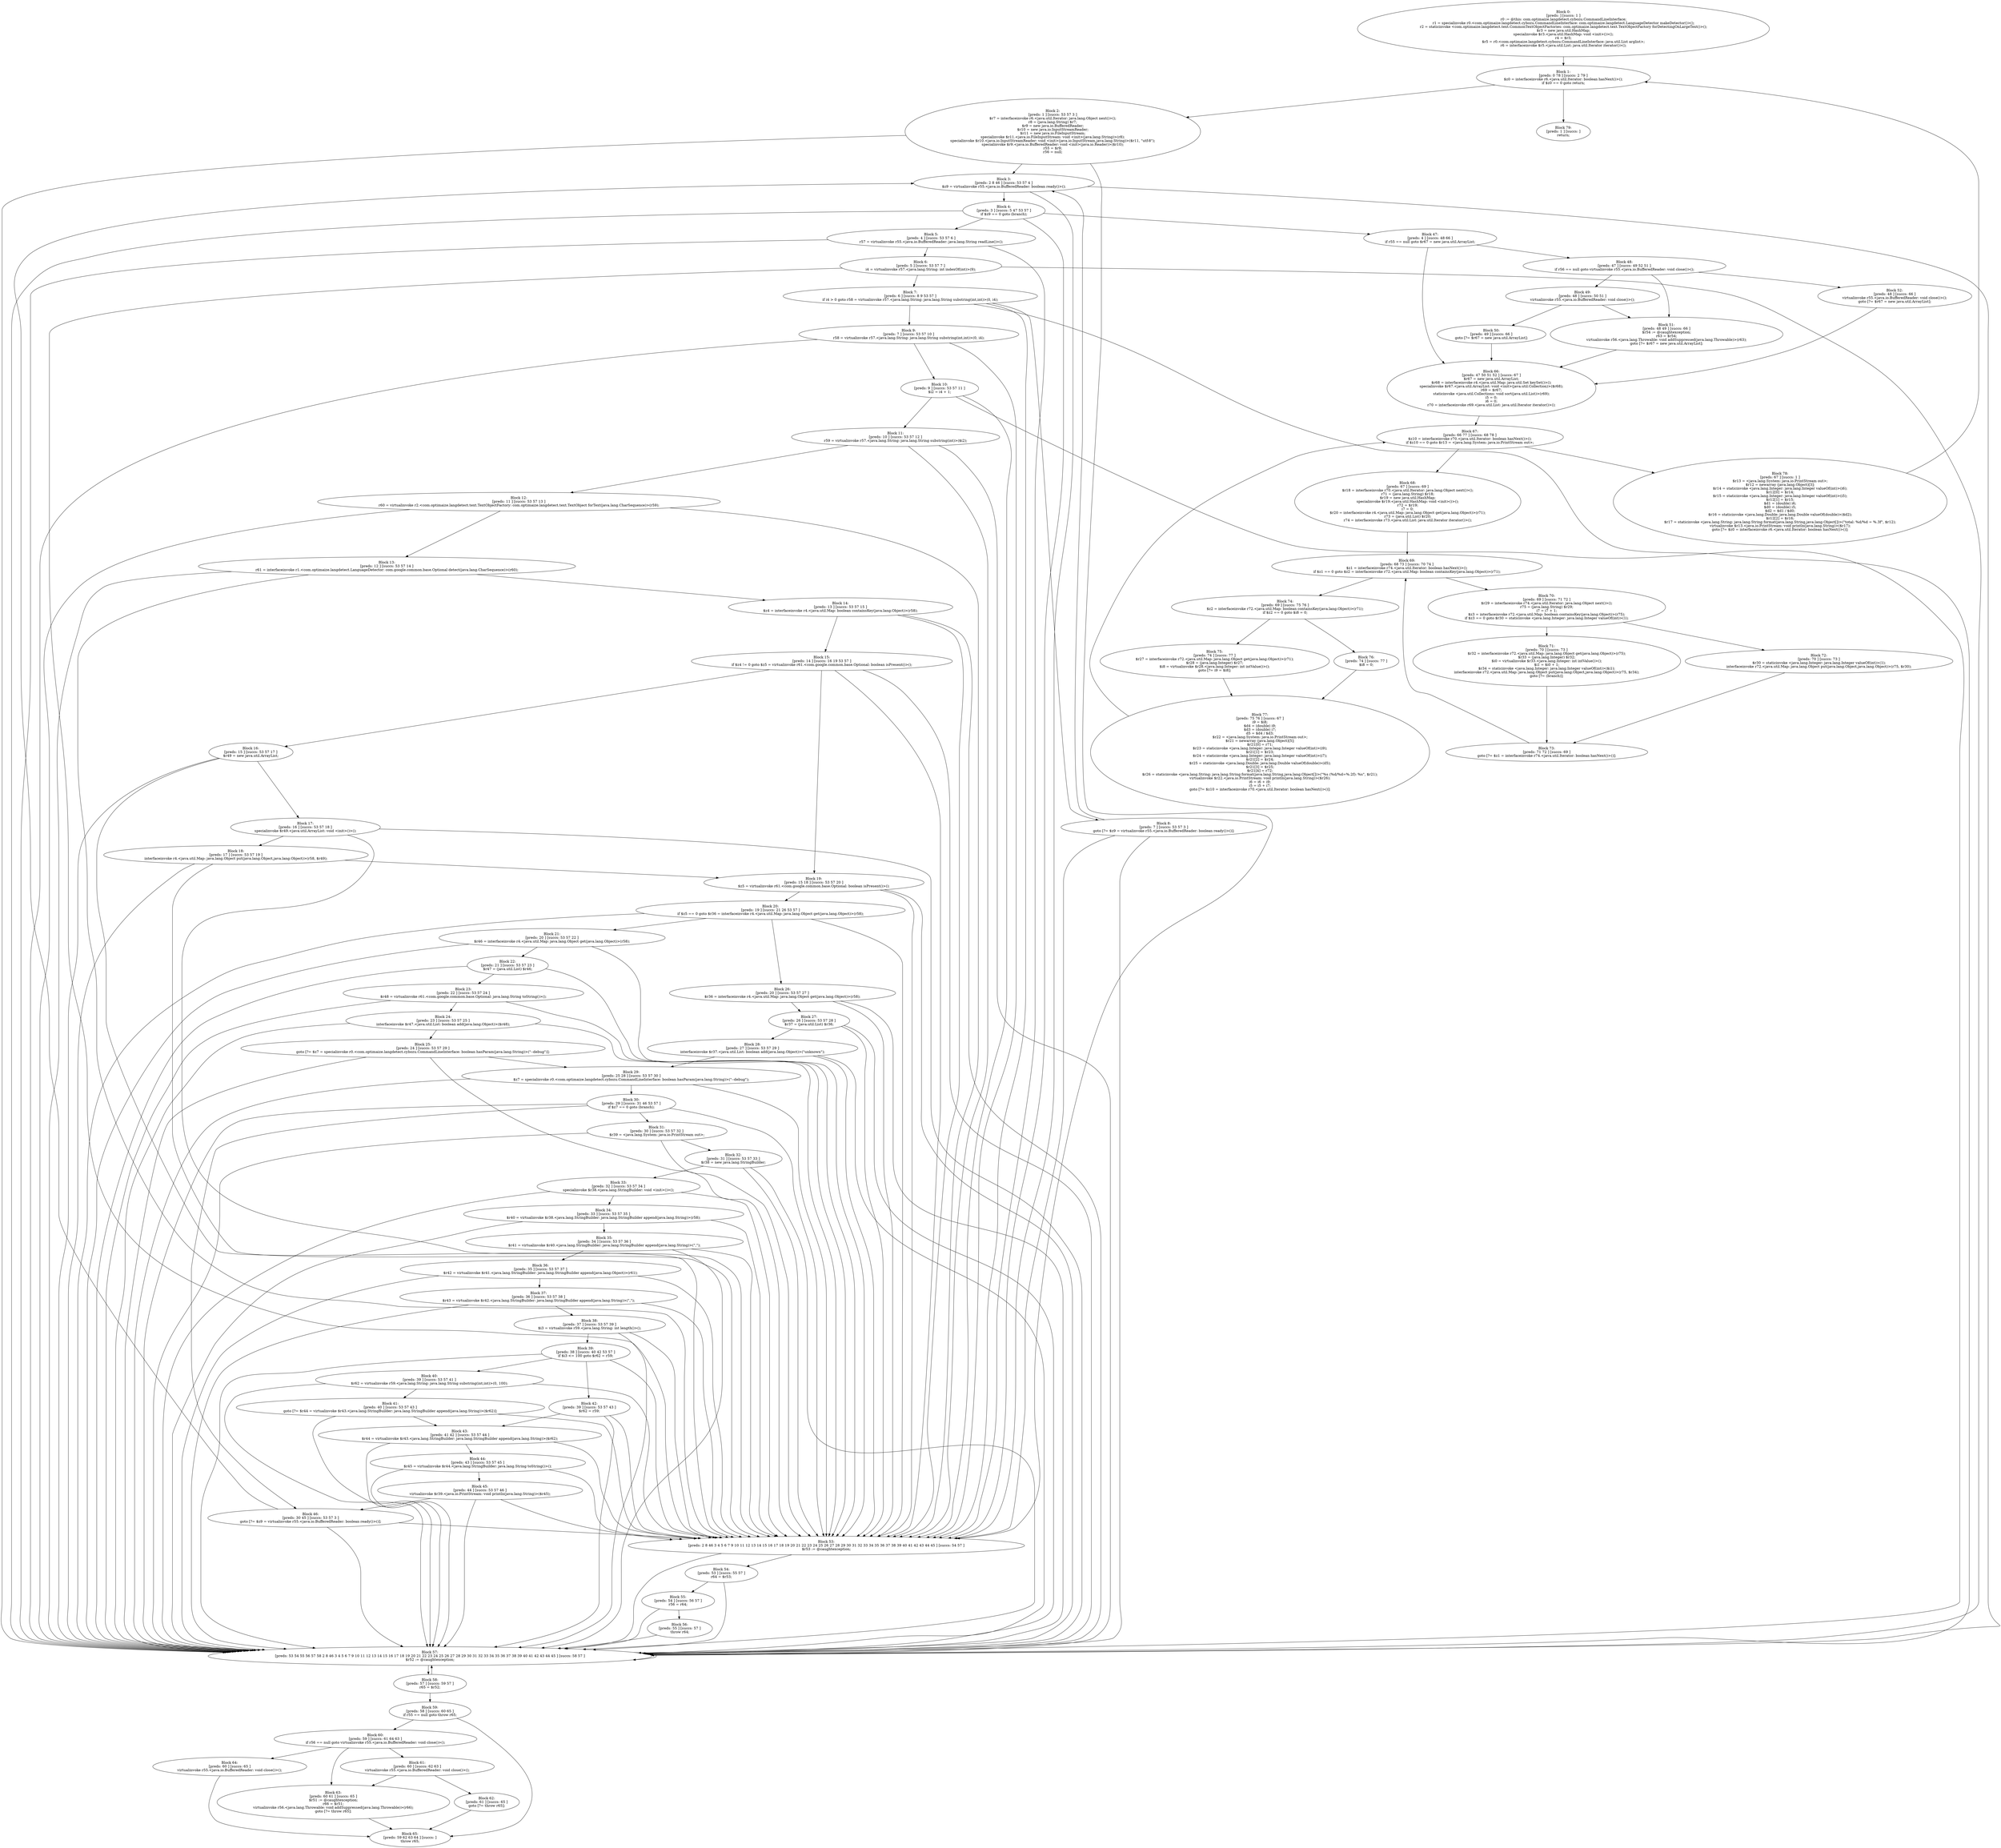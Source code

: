 digraph "unitGraph" {
    "Block 0:
[preds: ] [succs: 1 ]
r0 := @this: com.optimaize.langdetect.cybozu.CommandLineInterface;
r1 = specialinvoke r0.<com.optimaize.langdetect.cybozu.CommandLineInterface: com.optimaize.langdetect.LanguageDetector makeDetector()>();
r2 = staticinvoke <com.optimaize.langdetect.text.CommonTextObjectFactories: com.optimaize.langdetect.text.TextObjectFactory forDetectingOnLargeText()>();
$r3 = new java.util.HashMap;
specialinvoke $r3.<java.util.HashMap: void <init>()>();
r4 = $r3;
$r5 = r0.<com.optimaize.langdetect.cybozu.CommandLineInterface: java.util.List arglist>;
r6 = interfaceinvoke $r5.<java.util.List: java.util.Iterator iterator()>();
"
    "Block 1:
[preds: 0 78 ] [succs: 2 79 ]
$z0 = interfaceinvoke r6.<java.util.Iterator: boolean hasNext()>();
if $z0 == 0 goto return;
"
    "Block 2:
[preds: 1 ] [succs: 53 57 3 ]
$r7 = interfaceinvoke r6.<java.util.Iterator: java.lang.Object next()>();
r8 = (java.lang.String) $r7;
$r9 = new java.io.BufferedReader;
$r10 = new java.io.InputStreamReader;
$r11 = new java.io.FileInputStream;
specialinvoke $r11.<java.io.FileInputStream: void <init>(java.lang.String)>(r8);
specialinvoke $r10.<java.io.InputStreamReader: void <init>(java.io.InputStream,java.lang.String)>($r11, \"utf-8\");
specialinvoke $r9.<java.io.BufferedReader: void <init>(java.io.Reader)>($r10);
r55 = $r9;
r56 = null;
"
    "Block 3:
[preds: 2 8 46 ] [succs: 53 57 4 ]
$z9 = virtualinvoke r55.<java.io.BufferedReader: boolean ready()>();
"
    "Block 4:
[preds: 3 ] [succs: 5 47 53 57 ]
if $z9 == 0 goto (branch);
"
    "Block 5:
[preds: 4 ] [succs: 53 57 6 ]
r57 = virtualinvoke r55.<java.io.BufferedReader: java.lang.String readLine()>();
"
    "Block 6:
[preds: 5 ] [succs: 53 57 7 ]
i4 = virtualinvoke r57.<java.lang.String: int indexOf(int)>(9);
"
    "Block 7:
[preds: 6 ] [succs: 8 9 53 57 ]
if i4 > 0 goto r58 = virtualinvoke r57.<java.lang.String: java.lang.String substring(int,int)>(0, i4);
"
    "Block 8:
[preds: 7 ] [succs: 53 57 3 ]
goto [?= $z9 = virtualinvoke r55.<java.io.BufferedReader: boolean ready()>()];
"
    "Block 9:
[preds: 7 ] [succs: 53 57 10 ]
r58 = virtualinvoke r57.<java.lang.String: java.lang.String substring(int,int)>(0, i4);
"
    "Block 10:
[preds: 9 ] [succs: 53 57 11 ]
$i2 = i4 + 1;
"
    "Block 11:
[preds: 10 ] [succs: 53 57 12 ]
r59 = virtualinvoke r57.<java.lang.String: java.lang.String substring(int)>($i2);
"
    "Block 12:
[preds: 11 ] [succs: 53 57 13 ]
r60 = virtualinvoke r2.<com.optimaize.langdetect.text.TextObjectFactory: com.optimaize.langdetect.text.TextObject forText(java.lang.CharSequence)>(r59);
"
    "Block 13:
[preds: 12 ] [succs: 53 57 14 ]
r61 = interfaceinvoke r1.<com.optimaize.langdetect.LanguageDetector: com.google.common.base.Optional detect(java.lang.CharSequence)>(r60);
"
    "Block 14:
[preds: 13 ] [succs: 53 57 15 ]
$z4 = interfaceinvoke r4.<java.util.Map: boolean containsKey(java.lang.Object)>(r58);
"
    "Block 15:
[preds: 14 ] [succs: 16 19 53 57 ]
if $z4 != 0 goto $z5 = virtualinvoke r61.<com.google.common.base.Optional: boolean isPresent()>();
"
    "Block 16:
[preds: 15 ] [succs: 53 57 17 ]
$r49 = new java.util.ArrayList;
"
    "Block 17:
[preds: 16 ] [succs: 53 57 18 ]
specialinvoke $r49.<java.util.ArrayList: void <init>()>();
"
    "Block 18:
[preds: 17 ] [succs: 53 57 19 ]
interfaceinvoke r4.<java.util.Map: java.lang.Object put(java.lang.Object,java.lang.Object)>(r58, $r49);
"
    "Block 19:
[preds: 15 18 ] [succs: 53 57 20 ]
$z5 = virtualinvoke r61.<com.google.common.base.Optional: boolean isPresent()>();
"
    "Block 20:
[preds: 19 ] [succs: 21 26 53 57 ]
if $z5 == 0 goto $r36 = interfaceinvoke r4.<java.util.Map: java.lang.Object get(java.lang.Object)>(r58);
"
    "Block 21:
[preds: 20 ] [succs: 53 57 22 ]
$r46 = interfaceinvoke r4.<java.util.Map: java.lang.Object get(java.lang.Object)>(r58);
"
    "Block 22:
[preds: 21 ] [succs: 53 57 23 ]
$r47 = (java.util.List) $r46;
"
    "Block 23:
[preds: 22 ] [succs: 53 57 24 ]
$r48 = virtualinvoke r61.<com.google.common.base.Optional: java.lang.String toString()>();
"
    "Block 24:
[preds: 23 ] [succs: 53 57 25 ]
interfaceinvoke $r47.<java.util.List: boolean add(java.lang.Object)>($r48);
"
    "Block 25:
[preds: 24 ] [succs: 53 57 29 ]
goto [?= $z7 = specialinvoke r0.<com.optimaize.langdetect.cybozu.CommandLineInterface: boolean hasParam(java.lang.String)>(\"--debug\")];
"
    "Block 26:
[preds: 20 ] [succs: 53 57 27 ]
$r36 = interfaceinvoke r4.<java.util.Map: java.lang.Object get(java.lang.Object)>(r58);
"
    "Block 27:
[preds: 26 ] [succs: 53 57 28 ]
$r37 = (java.util.List) $r36;
"
    "Block 28:
[preds: 27 ] [succs: 53 57 29 ]
interfaceinvoke $r37.<java.util.List: boolean add(java.lang.Object)>(\"unknown\");
"
    "Block 29:
[preds: 25 28 ] [succs: 53 57 30 ]
$z7 = specialinvoke r0.<com.optimaize.langdetect.cybozu.CommandLineInterface: boolean hasParam(java.lang.String)>(\"--debug\");
"
    "Block 30:
[preds: 29 ] [succs: 31 46 53 57 ]
if $z7 == 0 goto (branch);
"
    "Block 31:
[preds: 30 ] [succs: 53 57 32 ]
$r39 = <java.lang.System: java.io.PrintStream out>;
"
    "Block 32:
[preds: 31 ] [succs: 53 57 33 ]
$r38 = new java.lang.StringBuilder;
"
    "Block 33:
[preds: 32 ] [succs: 53 57 34 ]
specialinvoke $r38.<java.lang.StringBuilder: void <init>()>();
"
    "Block 34:
[preds: 33 ] [succs: 53 57 35 ]
$r40 = virtualinvoke $r38.<java.lang.StringBuilder: java.lang.StringBuilder append(java.lang.String)>(r58);
"
    "Block 35:
[preds: 34 ] [succs: 53 57 36 ]
$r41 = virtualinvoke $r40.<java.lang.StringBuilder: java.lang.StringBuilder append(java.lang.String)>(\",\");
"
    "Block 36:
[preds: 35 ] [succs: 53 57 37 ]
$r42 = virtualinvoke $r41.<java.lang.StringBuilder: java.lang.StringBuilder append(java.lang.Object)>(r61);
"
    "Block 37:
[preds: 36 ] [succs: 53 57 38 ]
$r43 = virtualinvoke $r42.<java.lang.StringBuilder: java.lang.StringBuilder append(java.lang.String)>(\",\");
"
    "Block 38:
[preds: 37 ] [succs: 53 57 39 ]
$i3 = virtualinvoke r59.<java.lang.String: int length()>();
"
    "Block 39:
[preds: 38 ] [succs: 40 42 53 57 ]
if $i3 <= 100 goto $r62 = r59;
"
    "Block 40:
[preds: 39 ] [succs: 53 57 41 ]
$r62 = virtualinvoke r59.<java.lang.String: java.lang.String substring(int,int)>(0, 100);
"
    "Block 41:
[preds: 40 ] [succs: 53 57 43 ]
goto [?= $r44 = virtualinvoke $r43.<java.lang.StringBuilder: java.lang.StringBuilder append(java.lang.String)>($r62)];
"
    "Block 42:
[preds: 39 ] [succs: 53 57 43 ]
$r62 = r59;
"
    "Block 43:
[preds: 41 42 ] [succs: 53 57 44 ]
$r44 = virtualinvoke $r43.<java.lang.StringBuilder: java.lang.StringBuilder append(java.lang.String)>($r62);
"
    "Block 44:
[preds: 43 ] [succs: 53 57 45 ]
$r45 = virtualinvoke $r44.<java.lang.StringBuilder: java.lang.String toString()>();
"
    "Block 45:
[preds: 44 ] [succs: 53 57 46 ]
virtualinvoke $r39.<java.io.PrintStream: void println(java.lang.String)>($r45);
"
    "Block 46:
[preds: 30 45 ] [succs: 53 57 3 ]
goto [?= $z9 = virtualinvoke r55.<java.io.BufferedReader: boolean ready()>()];
"
    "Block 47:
[preds: 4 ] [succs: 48 66 ]
if r55 == null goto $r67 = new java.util.ArrayList;
"
    "Block 48:
[preds: 47 ] [succs: 49 52 51 ]
if r56 == null goto virtualinvoke r55.<java.io.BufferedReader: void close()>();
"
    "Block 49:
[preds: 48 ] [succs: 50 51 ]
virtualinvoke r55.<java.io.BufferedReader: void close()>();
"
    "Block 50:
[preds: 49 ] [succs: 66 ]
goto [?= $r67 = new java.util.ArrayList];
"
    "Block 51:
[preds: 48 49 ] [succs: 66 ]
$r54 := @caughtexception;
r63 = $r54;
virtualinvoke r56.<java.lang.Throwable: void addSuppressed(java.lang.Throwable)>(r63);
goto [?= $r67 = new java.util.ArrayList];
"
    "Block 52:
[preds: 48 ] [succs: 66 ]
virtualinvoke r55.<java.io.BufferedReader: void close()>();
goto [?= $r67 = new java.util.ArrayList];
"
    "Block 53:
[preds: 2 8 46 3 4 5 6 7 9 10 11 12 13 14 15 16 17 18 19 20 21 22 23 24 25 26 27 28 29 30 31 32 33 34 35 36 37 38 39 40 41 42 43 44 45 ] [succs: 54 57 ]
$r53 := @caughtexception;
"
    "Block 54:
[preds: 53 ] [succs: 55 57 ]
r64 = $r53;
"
    "Block 55:
[preds: 54 ] [succs: 56 57 ]
r56 = r64;
"
    "Block 56:
[preds: 55 ] [succs: 57 ]
throw r64;
"
    "Block 57:
[preds: 53 54 55 56 57 58 2 8 46 3 4 5 6 7 9 10 11 12 13 14 15 16 17 18 19 20 21 22 23 24 25 26 27 28 29 30 31 32 33 34 35 36 37 38 39 40 41 42 43 44 45 ] [succs: 58 57 ]
$r52 := @caughtexception;
"
    "Block 58:
[preds: 57 ] [succs: 59 57 ]
r65 = $r52;
"
    "Block 59:
[preds: 58 ] [succs: 60 65 ]
if r55 == null goto throw r65;
"
    "Block 60:
[preds: 59 ] [succs: 61 64 63 ]
if r56 == null goto virtualinvoke r55.<java.io.BufferedReader: void close()>();
"
    "Block 61:
[preds: 60 ] [succs: 62 63 ]
virtualinvoke r55.<java.io.BufferedReader: void close()>();
"
    "Block 62:
[preds: 61 ] [succs: 65 ]
goto [?= throw r65];
"
    "Block 63:
[preds: 60 61 ] [succs: 65 ]
$r51 := @caughtexception;
r66 = $r51;
virtualinvoke r56.<java.lang.Throwable: void addSuppressed(java.lang.Throwable)>(r66);
goto [?= throw r65];
"
    "Block 64:
[preds: 60 ] [succs: 65 ]
virtualinvoke r55.<java.io.BufferedReader: void close()>();
"
    "Block 65:
[preds: 59 62 63 64 ] [succs: ]
throw r65;
"
    "Block 66:
[preds: 47 50 51 52 ] [succs: 67 ]
$r67 = new java.util.ArrayList;
$r68 = interfaceinvoke r4.<java.util.Map: java.util.Set keySet()>();
specialinvoke $r67.<java.util.ArrayList: void <init>(java.util.Collection)>($r68);
r69 = $r67;
staticinvoke <java.util.Collections: void sort(java.util.List)>(r69);
i5 = 0;
i6 = 0;
r70 = interfaceinvoke r69.<java.util.List: java.util.Iterator iterator()>();
"
    "Block 67:
[preds: 66 77 ] [succs: 68 78 ]
$z10 = interfaceinvoke r70.<java.util.Iterator: boolean hasNext()>();
if $z10 == 0 goto $r13 = <java.lang.System: java.io.PrintStream out>;
"
    "Block 68:
[preds: 67 ] [succs: 69 ]
$r18 = interfaceinvoke r70.<java.util.Iterator: java.lang.Object next()>();
r71 = (java.lang.String) $r18;
$r19 = new java.util.HashMap;
specialinvoke $r19.<java.util.HashMap: void <init>()>();
r72 = $r19;
i7 = 0;
$r20 = interfaceinvoke r4.<java.util.Map: java.lang.Object get(java.lang.Object)>(r71);
r73 = (java.util.List) $r20;
r74 = interfaceinvoke r73.<java.util.List: java.util.Iterator iterator()>();
"
    "Block 69:
[preds: 68 73 ] [succs: 70 74 ]
$z1 = interfaceinvoke r74.<java.util.Iterator: boolean hasNext()>();
if $z1 == 0 goto $z2 = interfaceinvoke r72.<java.util.Map: boolean containsKey(java.lang.Object)>(r71);
"
    "Block 70:
[preds: 69 ] [succs: 71 72 ]
$r29 = interfaceinvoke r74.<java.util.Iterator: java.lang.Object next()>();
r75 = (java.lang.String) $r29;
i7 = i7 + 1;
$z3 = interfaceinvoke r72.<java.util.Map: boolean containsKey(java.lang.Object)>(r75);
if $z3 == 0 goto $r30 = staticinvoke <java.lang.Integer: java.lang.Integer valueOf(int)>(1);
"
    "Block 71:
[preds: 70 ] [succs: 73 ]
$r32 = interfaceinvoke r72.<java.util.Map: java.lang.Object get(java.lang.Object)>(r75);
$r33 = (java.lang.Integer) $r32;
$i0 = virtualinvoke $r33.<java.lang.Integer: int intValue()>();
$i1 = $i0 + 1;
$r34 = staticinvoke <java.lang.Integer: java.lang.Integer valueOf(int)>($i1);
interfaceinvoke r72.<java.util.Map: java.lang.Object put(java.lang.Object,java.lang.Object)>(r75, $r34);
goto [?= (branch)];
"
    "Block 72:
[preds: 70 ] [succs: 73 ]
$r30 = staticinvoke <java.lang.Integer: java.lang.Integer valueOf(int)>(1);
interfaceinvoke r72.<java.util.Map: java.lang.Object put(java.lang.Object,java.lang.Object)>(r75, $r30);
"
    "Block 73:
[preds: 71 72 ] [succs: 69 ]
goto [?= $z1 = interfaceinvoke r74.<java.util.Iterator: boolean hasNext()>()];
"
    "Block 74:
[preds: 69 ] [succs: 75 76 ]
$z2 = interfaceinvoke r72.<java.util.Map: boolean containsKey(java.lang.Object)>(r71);
if $z2 == 0 goto $i8 = 0;
"
    "Block 75:
[preds: 74 ] [succs: 77 ]
$r27 = interfaceinvoke r72.<java.util.Map: java.lang.Object get(java.lang.Object)>(r71);
$r28 = (java.lang.Integer) $r27;
$i8 = virtualinvoke $r28.<java.lang.Integer: int intValue()>();
goto [?= i9 = $i8];
"
    "Block 76:
[preds: 74 ] [succs: 77 ]
$i8 = 0;
"
    "Block 77:
[preds: 75 76 ] [succs: 67 ]
i9 = $i8;
$d4 = (double) i9;
$d3 = (double) i7;
d5 = $d4 / $d3;
$r22 = <java.lang.System: java.io.PrintStream out>;
$r21 = newarray (java.lang.Object)[5];
$r21[0] = r71;
$r23 = staticinvoke <java.lang.Integer: java.lang.Integer valueOf(int)>(i9);
$r21[1] = $r23;
$r24 = staticinvoke <java.lang.Integer: java.lang.Integer valueOf(int)>(i7);
$r21[2] = $r24;
$r25 = staticinvoke <java.lang.Double: java.lang.Double valueOf(double)>(d5);
$r21[3] = $r25;
$r21[4] = r72;
$r26 = staticinvoke <java.lang.String: java.lang.String format(java.lang.String,java.lang.Object[])>(\"%s (%d/%d=%.2f): %s\", $r21);
virtualinvoke $r22.<java.io.PrintStream: void println(java.lang.String)>($r26);
i6 = i6 + i9;
i5 = i5 + i7;
goto [?= $z10 = interfaceinvoke r70.<java.util.Iterator: boolean hasNext()>()];
"
    "Block 78:
[preds: 67 ] [succs: 1 ]
$r13 = <java.lang.System: java.io.PrintStream out>;
$r12 = newarray (java.lang.Object)[3];
$r14 = staticinvoke <java.lang.Integer: java.lang.Integer valueOf(int)>(i6);
$r12[0] = $r14;
$r15 = staticinvoke <java.lang.Integer: java.lang.Integer valueOf(int)>(i5);
$r12[1] = $r15;
$d1 = (double) i6;
$d0 = (double) i5;
$d2 = $d1 / $d0;
$r16 = staticinvoke <java.lang.Double: java.lang.Double valueOf(double)>($d2);
$r12[2] = $r16;
$r17 = staticinvoke <java.lang.String: java.lang.String format(java.lang.String,java.lang.Object[])>(\"total: %d/%d = %.3f\", $r12);
virtualinvoke $r13.<java.io.PrintStream: void println(java.lang.String)>($r17);
goto [?= $z0 = interfaceinvoke r6.<java.util.Iterator: boolean hasNext()>()];
"
    "Block 79:
[preds: 1 ] [succs: ]
return;
"
    "Block 0:
[preds: ] [succs: 1 ]
r0 := @this: com.optimaize.langdetect.cybozu.CommandLineInterface;
r1 = specialinvoke r0.<com.optimaize.langdetect.cybozu.CommandLineInterface: com.optimaize.langdetect.LanguageDetector makeDetector()>();
r2 = staticinvoke <com.optimaize.langdetect.text.CommonTextObjectFactories: com.optimaize.langdetect.text.TextObjectFactory forDetectingOnLargeText()>();
$r3 = new java.util.HashMap;
specialinvoke $r3.<java.util.HashMap: void <init>()>();
r4 = $r3;
$r5 = r0.<com.optimaize.langdetect.cybozu.CommandLineInterface: java.util.List arglist>;
r6 = interfaceinvoke $r5.<java.util.List: java.util.Iterator iterator()>();
"->"Block 1:
[preds: 0 78 ] [succs: 2 79 ]
$z0 = interfaceinvoke r6.<java.util.Iterator: boolean hasNext()>();
if $z0 == 0 goto return;
";
    "Block 1:
[preds: 0 78 ] [succs: 2 79 ]
$z0 = interfaceinvoke r6.<java.util.Iterator: boolean hasNext()>();
if $z0 == 0 goto return;
"->"Block 2:
[preds: 1 ] [succs: 53 57 3 ]
$r7 = interfaceinvoke r6.<java.util.Iterator: java.lang.Object next()>();
r8 = (java.lang.String) $r7;
$r9 = new java.io.BufferedReader;
$r10 = new java.io.InputStreamReader;
$r11 = new java.io.FileInputStream;
specialinvoke $r11.<java.io.FileInputStream: void <init>(java.lang.String)>(r8);
specialinvoke $r10.<java.io.InputStreamReader: void <init>(java.io.InputStream,java.lang.String)>($r11, \"utf-8\");
specialinvoke $r9.<java.io.BufferedReader: void <init>(java.io.Reader)>($r10);
r55 = $r9;
r56 = null;
";
    "Block 1:
[preds: 0 78 ] [succs: 2 79 ]
$z0 = interfaceinvoke r6.<java.util.Iterator: boolean hasNext()>();
if $z0 == 0 goto return;
"->"Block 79:
[preds: 1 ] [succs: ]
return;
";
    "Block 2:
[preds: 1 ] [succs: 53 57 3 ]
$r7 = interfaceinvoke r6.<java.util.Iterator: java.lang.Object next()>();
r8 = (java.lang.String) $r7;
$r9 = new java.io.BufferedReader;
$r10 = new java.io.InputStreamReader;
$r11 = new java.io.FileInputStream;
specialinvoke $r11.<java.io.FileInputStream: void <init>(java.lang.String)>(r8);
specialinvoke $r10.<java.io.InputStreamReader: void <init>(java.io.InputStream,java.lang.String)>($r11, \"utf-8\");
specialinvoke $r9.<java.io.BufferedReader: void <init>(java.io.Reader)>($r10);
r55 = $r9;
r56 = null;
"->"Block 53:
[preds: 2 8 46 3 4 5 6 7 9 10 11 12 13 14 15 16 17 18 19 20 21 22 23 24 25 26 27 28 29 30 31 32 33 34 35 36 37 38 39 40 41 42 43 44 45 ] [succs: 54 57 ]
$r53 := @caughtexception;
";
    "Block 2:
[preds: 1 ] [succs: 53 57 3 ]
$r7 = interfaceinvoke r6.<java.util.Iterator: java.lang.Object next()>();
r8 = (java.lang.String) $r7;
$r9 = new java.io.BufferedReader;
$r10 = new java.io.InputStreamReader;
$r11 = new java.io.FileInputStream;
specialinvoke $r11.<java.io.FileInputStream: void <init>(java.lang.String)>(r8);
specialinvoke $r10.<java.io.InputStreamReader: void <init>(java.io.InputStream,java.lang.String)>($r11, \"utf-8\");
specialinvoke $r9.<java.io.BufferedReader: void <init>(java.io.Reader)>($r10);
r55 = $r9;
r56 = null;
"->"Block 57:
[preds: 53 54 55 56 57 58 2 8 46 3 4 5 6 7 9 10 11 12 13 14 15 16 17 18 19 20 21 22 23 24 25 26 27 28 29 30 31 32 33 34 35 36 37 38 39 40 41 42 43 44 45 ] [succs: 58 57 ]
$r52 := @caughtexception;
";
    "Block 2:
[preds: 1 ] [succs: 53 57 3 ]
$r7 = interfaceinvoke r6.<java.util.Iterator: java.lang.Object next()>();
r8 = (java.lang.String) $r7;
$r9 = new java.io.BufferedReader;
$r10 = new java.io.InputStreamReader;
$r11 = new java.io.FileInputStream;
specialinvoke $r11.<java.io.FileInputStream: void <init>(java.lang.String)>(r8);
specialinvoke $r10.<java.io.InputStreamReader: void <init>(java.io.InputStream,java.lang.String)>($r11, \"utf-8\");
specialinvoke $r9.<java.io.BufferedReader: void <init>(java.io.Reader)>($r10);
r55 = $r9;
r56 = null;
"->"Block 3:
[preds: 2 8 46 ] [succs: 53 57 4 ]
$z9 = virtualinvoke r55.<java.io.BufferedReader: boolean ready()>();
";
    "Block 3:
[preds: 2 8 46 ] [succs: 53 57 4 ]
$z9 = virtualinvoke r55.<java.io.BufferedReader: boolean ready()>();
"->"Block 53:
[preds: 2 8 46 3 4 5 6 7 9 10 11 12 13 14 15 16 17 18 19 20 21 22 23 24 25 26 27 28 29 30 31 32 33 34 35 36 37 38 39 40 41 42 43 44 45 ] [succs: 54 57 ]
$r53 := @caughtexception;
";
    "Block 3:
[preds: 2 8 46 ] [succs: 53 57 4 ]
$z9 = virtualinvoke r55.<java.io.BufferedReader: boolean ready()>();
"->"Block 57:
[preds: 53 54 55 56 57 58 2 8 46 3 4 5 6 7 9 10 11 12 13 14 15 16 17 18 19 20 21 22 23 24 25 26 27 28 29 30 31 32 33 34 35 36 37 38 39 40 41 42 43 44 45 ] [succs: 58 57 ]
$r52 := @caughtexception;
";
    "Block 3:
[preds: 2 8 46 ] [succs: 53 57 4 ]
$z9 = virtualinvoke r55.<java.io.BufferedReader: boolean ready()>();
"->"Block 4:
[preds: 3 ] [succs: 5 47 53 57 ]
if $z9 == 0 goto (branch);
";
    "Block 4:
[preds: 3 ] [succs: 5 47 53 57 ]
if $z9 == 0 goto (branch);
"->"Block 5:
[preds: 4 ] [succs: 53 57 6 ]
r57 = virtualinvoke r55.<java.io.BufferedReader: java.lang.String readLine()>();
";
    "Block 4:
[preds: 3 ] [succs: 5 47 53 57 ]
if $z9 == 0 goto (branch);
"->"Block 47:
[preds: 4 ] [succs: 48 66 ]
if r55 == null goto $r67 = new java.util.ArrayList;
";
    "Block 4:
[preds: 3 ] [succs: 5 47 53 57 ]
if $z9 == 0 goto (branch);
"->"Block 53:
[preds: 2 8 46 3 4 5 6 7 9 10 11 12 13 14 15 16 17 18 19 20 21 22 23 24 25 26 27 28 29 30 31 32 33 34 35 36 37 38 39 40 41 42 43 44 45 ] [succs: 54 57 ]
$r53 := @caughtexception;
";
    "Block 4:
[preds: 3 ] [succs: 5 47 53 57 ]
if $z9 == 0 goto (branch);
"->"Block 57:
[preds: 53 54 55 56 57 58 2 8 46 3 4 5 6 7 9 10 11 12 13 14 15 16 17 18 19 20 21 22 23 24 25 26 27 28 29 30 31 32 33 34 35 36 37 38 39 40 41 42 43 44 45 ] [succs: 58 57 ]
$r52 := @caughtexception;
";
    "Block 5:
[preds: 4 ] [succs: 53 57 6 ]
r57 = virtualinvoke r55.<java.io.BufferedReader: java.lang.String readLine()>();
"->"Block 53:
[preds: 2 8 46 3 4 5 6 7 9 10 11 12 13 14 15 16 17 18 19 20 21 22 23 24 25 26 27 28 29 30 31 32 33 34 35 36 37 38 39 40 41 42 43 44 45 ] [succs: 54 57 ]
$r53 := @caughtexception;
";
    "Block 5:
[preds: 4 ] [succs: 53 57 6 ]
r57 = virtualinvoke r55.<java.io.BufferedReader: java.lang.String readLine()>();
"->"Block 57:
[preds: 53 54 55 56 57 58 2 8 46 3 4 5 6 7 9 10 11 12 13 14 15 16 17 18 19 20 21 22 23 24 25 26 27 28 29 30 31 32 33 34 35 36 37 38 39 40 41 42 43 44 45 ] [succs: 58 57 ]
$r52 := @caughtexception;
";
    "Block 5:
[preds: 4 ] [succs: 53 57 6 ]
r57 = virtualinvoke r55.<java.io.BufferedReader: java.lang.String readLine()>();
"->"Block 6:
[preds: 5 ] [succs: 53 57 7 ]
i4 = virtualinvoke r57.<java.lang.String: int indexOf(int)>(9);
";
    "Block 6:
[preds: 5 ] [succs: 53 57 7 ]
i4 = virtualinvoke r57.<java.lang.String: int indexOf(int)>(9);
"->"Block 53:
[preds: 2 8 46 3 4 5 6 7 9 10 11 12 13 14 15 16 17 18 19 20 21 22 23 24 25 26 27 28 29 30 31 32 33 34 35 36 37 38 39 40 41 42 43 44 45 ] [succs: 54 57 ]
$r53 := @caughtexception;
";
    "Block 6:
[preds: 5 ] [succs: 53 57 7 ]
i4 = virtualinvoke r57.<java.lang.String: int indexOf(int)>(9);
"->"Block 57:
[preds: 53 54 55 56 57 58 2 8 46 3 4 5 6 7 9 10 11 12 13 14 15 16 17 18 19 20 21 22 23 24 25 26 27 28 29 30 31 32 33 34 35 36 37 38 39 40 41 42 43 44 45 ] [succs: 58 57 ]
$r52 := @caughtexception;
";
    "Block 6:
[preds: 5 ] [succs: 53 57 7 ]
i4 = virtualinvoke r57.<java.lang.String: int indexOf(int)>(9);
"->"Block 7:
[preds: 6 ] [succs: 8 9 53 57 ]
if i4 > 0 goto r58 = virtualinvoke r57.<java.lang.String: java.lang.String substring(int,int)>(0, i4);
";
    "Block 7:
[preds: 6 ] [succs: 8 9 53 57 ]
if i4 > 0 goto r58 = virtualinvoke r57.<java.lang.String: java.lang.String substring(int,int)>(0, i4);
"->"Block 8:
[preds: 7 ] [succs: 53 57 3 ]
goto [?= $z9 = virtualinvoke r55.<java.io.BufferedReader: boolean ready()>()];
";
    "Block 7:
[preds: 6 ] [succs: 8 9 53 57 ]
if i4 > 0 goto r58 = virtualinvoke r57.<java.lang.String: java.lang.String substring(int,int)>(0, i4);
"->"Block 9:
[preds: 7 ] [succs: 53 57 10 ]
r58 = virtualinvoke r57.<java.lang.String: java.lang.String substring(int,int)>(0, i4);
";
    "Block 7:
[preds: 6 ] [succs: 8 9 53 57 ]
if i4 > 0 goto r58 = virtualinvoke r57.<java.lang.String: java.lang.String substring(int,int)>(0, i4);
"->"Block 53:
[preds: 2 8 46 3 4 5 6 7 9 10 11 12 13 14 15 16 17 18 19 20 21 22 23 24 25 26 27 28 29 30 31 32 33 34 35 36 37 38 39 40 41 42 43 44 45 ] [succs: 54 57 ]
$r53 := @caughtexception;
";
    "Block 7:
[preds: 6 ] [succs: 8 9 53 57 ]
if i4 > 0 goto r58 = virtualinvoke r57.<java.lang.String: java.lang.String substring(int,int)>(0, i4);
"->"Block 57:
[preds: 53 54 55 56 57 58 2 8 46 3 4 5 6 7 9 10 11 12 13 14 15 16 17 18 19 20 21 22 23 24 25 26 27 28 29 30 31 32 33 34 35 36 37 38 39 40 41 42 43 44 45 ] [succs: 58 57 ]
$r52 := @caughtexception;
";
    "Block 8:
[preds: 7 ] [succs: 53 57 3 ]
goto [?= $z9 = virtualinvoke r55.<java.io.BufferedReader: boolean ready()>()];
"->"Block 53:
[preds: 2 8 46 3 4 5 6 7 9 10 11 12 13 14 15 16 17 18 19 20 21 22 23 24 25 26 27 28 29 30 31 32 33 34 35 36 37 38 39 40 41 42 43 44 45 ] [succs: 54 57 ]
$r53 := @caughtexception;
";
    "Block 8:
[preds: 7 ] [succs: 53 57 3 ]
goto [?= $z9 = virtualinvoke r55.<java.io.BufferedReader: boolean ready()>()];
"->"Block 57:
[preds: 53 54 55 56 57 58 2 8 46 3 4 5 6 7 9 10 11 12 13 14 15 16 17 18 19 20 21 22 23 24 25 26 27 28 29 30 31 32 33 34 35 36 37 38 39 40 41 42 43 44 45 ] [succs: 58 57 ]
$r52 := @caughtexception;
";
    "Block 8:
[preds: 7 ] [succs: 53 57 3 ]
goto [?= $z9 = virtualinvoke r55.<java.io.BufferedReader: boolean ready()>()];
"->"Block 3:
[preds: 2 8 46 ] [succs: 53 57 4 ]
$z9 = virtualinvoke r55.<java.io.BufferedReader: boolean ready()>();
";
    "Block 9:
[preds: 7 ] [succs: 53 57 10 ]
r58 = virtualinvoke r57.<java.lang.String: java.lang.String substring(int,int)>(0, i4);
"->"Block 53:
[preds: 2 8 46 3 4 5 6 7 9 10 11 12 13 14 15 16 17 18 19 20 21 22 23 24 25 26 27 28 29 30 31 32 33 34 35 36 37 38 39 40 41 42 43 44 45 ] [succs: 54 57 ]
$r53 := @caughtexception;
";
    "Block 9:
[preds: 7 ] [succs: 53 57 10 ]
r58 = virtualinvoke r57.<java.lang.String: java.lang.String substring(int,int)>(0, i4);
"->"Block 57:
[preds: 53 54 55 56 57 58 2 8 46 3 4 5 6 7 9 10 11 12 13 14 15 16 17 18 19 20 21 22 23 24 25 26 27 28 29 30 31 32 33 34 35 36 37 38 39 40 41 42 43 44 45 ] [succs: 58 57 ]
$r52 := @caughtexception;
";
    "Block 9:
[preds: 7 ] [succs: 53 57 10 ]
r58 = virtualinvoke r57.<java.lang.String: java.lang.String substring(int,int)>(0, i4);
"->"Block 10:
[preds: 9 ] [succs: 53 57 11 ]
$i2 = i4 + 1;
";
    "Block 10:
[preds: 9 ] [succs: 53 57 11 ]
$i2 = i4 + 1;
"->"Block 53:
[preds: 2 8 46 3 4 5 6 7 9 10 11 12 13 14 15 16 17 18 19 20 21 22 23 24 25 26 27 28 29 30 31 32 33 34 35 36 37 38 39 40 41 42 43 44 45 ] [succs: 54 57 ]
$r53 := @caughtexception;
";
    "Block 10:
[preds: 9 ] [succs: 53 57 11 ]
$i2 = i4 + 1;
"->"Block 57:
[preds: 53 54 55 56 57 58 2 8 46 3 4 5 6 7 9 10 11 12 13 14 15 16 17 18 19 20 21 22 23 24 25 26 27 28 29 30 31 32 33 34 35 36 37 38 39 40 41 42 43 44 45 ] [succs: 58 57 ]
$r52 := @caughtexception;
";
    "Block 10:
[preds: 9 ] [succs: 53 57 11 ]
$i2 = i4 + 1;
"->"Block 11:
[preds: 10 ] [succs: 53 57 12 ]
r59 = virtualinvoke r57.<java.lang.String: java.lang.String substring(int)>($i2);
";
    "Block 11:
[preds: 10 ] [succs: 53 57 12 ]
r59 = virtualinvoke r57.<java.lang.String: java.lang.String substring(int)>($i2);
"->"Block 53:
[preds: 2 8 46 3 4 5 6 7 9 10 11 12 13 14 15 16 17 18 19 20 21 22 23 24 25 26 27 28 29 30 31 32 33 34 35 36 37 38 39 40 41 42 43 44 45 ] [succs: 54 57 ]
$r53 := @caughtexception;
";
    "Block 11:
[preds: 10 ] [succs: 53 57 12 ]
r59 = virtualinvoke r57.<java.lang.String: java.lang.String substring(int)>($i2);
"->"Block 57:
[preds: 53 54 55 56 57 58 2 8 46 3 4 5 6 7 9 10 11 12 13 14 15 16 17 18 19 20 21 22 23 24 25 26 27 28 29 30 31 32 33 34 35 36 37 38 39 40 41 42 43 44 45 ] [succs: 58 57 ]
$r52 := @caughtexception;
";
    "Block 11:
[preds: 10 ] [succs: 53 57 12 ]
r59 = virtualinvoke r57.<java.lang.String: java.lang.String substring(int)>($i2);
"->"Block 12:
[preds: 11 ] [succs: 53 57 13 ]
r60 = virtualinvoke r2.<com.optimaize.langdetect.text.TextObjectFactory: com.optimaize.langdetect.text.TextObject forText(java.lang.CharSequence)>(r59);
";
    "Block 12:
[preds: 11 ] [succs: 53 57 13 ]
r60 = virtualinvoke r2.<com.optimaize.langdetect.text.TextObjectFactory: com.optimaize.langdetect.text.TextObject forText(java.lang.CharSequence)>(r59);
"->"Block 53:
[preds: 2 8 46 3 4 5 6 7 9 10 11 12 13 14 15 16 17 18 19 20 21 22 23 24 25 26 27 28 29 30 31 32 33 34 35 36 37 38 39 40 41 42 43 44 45 ] [succs: 54 57 ]
$r53 := @caughtexception;
";
    "Block 12:
[preds: 11 ] [succs: 53 57 13 ]
r60 = virtualinvoke r2.<com.optimaize.langdetect.text.TextObjectFactory: com.optimaize.langdetect.text.TextObject forText(java.lang.CharSequence)>(r59);
"->"Block 57:
[preds: 53 54 55 56 57 58 2 8 46 3 4 5 6 7 9 10 11 12 13 14 15 16 17 18 19 20 21 22 23 24 25 26 27 28 29 30 31 32 33 34 35 36 37 38 39 40 41 42 43 44 45 ] [succs: 58 57 ]
$r52 := @caughtexception;
";
    "Block 12:
[preds: 11 ] [succs: 53 57 13 ]
r60 = virtualinvoke r2.<com.optimaize.langdetect.text.TextObjectFactory: com.optimaize.langdetect.text.TextObject forText(java.lang.CharSequence)>(r59);
"->"Block 13:
[preds: 12 ] [succs: 53 57 14 ]
r61 = interfaceinvoke r1.<com.optimaize.langdetect.LanguageDetector: com.google.common.base.Optional detect(java.lang.CharSequence)>(r60);
";
    "Block 13:
[preds: 12 ] [succs: 53 57 14 ]
r61 = interfaceinvoke r1.<com.optimaize.langdetect.LanguageDetector: com.google.common.base.Optional detect(java.lang.CharSequence)>(r60);
"->"Block 53:
[preds: 2 8 46 3 4 5 6 7 9 10 11 12 13 14 15 16 17 18 19 20 21 22 23 24 25 26 27 28 29 30 31 32 33 34 35 36 37 38 39 40 41 42 43 44 45 ] [succs: 54 57 ]
$r53 := @caughtexception;
";
    "Block 13:
[preds: 12 ] [succs: 53 57 14 ]
r61 = interfaceinvoke r1.<com.optimaize.langdetect.LanguageDetector: com.google.common.base.Optional detect(java.lang.CharSequence)>(r60);
"->"Block 57:
[preds: 53 54 55 56 57 58 2 8 46 3 4 5 6 7 9 10 11 12 13 14 15 16 17 18 19 20 21 22 23 24 25 26 27 28 29 30 31 32 33 34 35 36 37 38 39 40 41 42 43 44 45 ] [succs: 58 57 ]
$r52 := @caughtexception;
";
    "Block 13:
[preds: 12 ] [succs: 53 57 14 ]
r61 = interfaceinvoke r1.<com.optimaize.langdetect.LanguageDetector: com.google.common.base.Optional detect(java.lang.CharSequence)>(r60);
"->"Block 14:
[preds: 13 ] [succs: 53 57 15 ]
$z4 = interfaceinvoke r4.<java.util.Map: boolean containsKey(java.lang.Object)>(r58);
";
    "Block 14:
[preds: 13 ] [succs: 53 57 15 ]
$z4 = interfaceinvoke r4.<java.util.Map: boolean containsKey(java.lang.Object)>(r58);
"->"Block 53:
[preds: 2 8 46 3 4 5 6 7 9 10 11 12 13 14 15 16 17 18 19 20 21 22 23 24 25 26 27 28 29 30 31 32 33 34 35 36 37 38 39 40 41 42 43 44 45 ] [succs: 54 57 ]
$r53 := @caughtexception;
";
    "Block 14:
[preds: 13 ] [succs: 53 57 15 ]
$z4 = interfaceinvoke r4.<java.util.Map: boolean containsKey(java.lang.Object)>(r58);
"->"Block 57:
[preds: 53 54 55 56 57 58 2 8 46 3 4 5 6 7 9 10 11 12 13 14 15 16 17 18 19 20 21 22 23 24 25 26 27 28 29 30 31 32 33 34 35 36 37 38 39 40 41 42 43 44 45 ] [succs: 58 57 ]
$r52 := @caughtexception;
";
    "Block 14:
[preds: 13 ] [succs: 53 57 15 ]
$z4 = interfaceinvoke r4.<java.util.Map: boolean containsKey(java.lang.Object)>(r58);
"->"Block 15:
[preds: 14 ] [succs: 16 19 53 57 ]
if $z4 != 0 goto $z5 = virtualinvoke r61.<com.google.common.base.Optional: boolean isPresent()>();
";
    "Block 15:
[preds: 14 ] [succs: 16 19 53 57 ]
if $z4 != 0 goto $z5 = virtualinvoke r61.<com.google.common.base.Optional: boolean isPresent()>();
"->"Block 16:
[preds: 15 ] [succs: 53 57 17 ]
$r49 = new java.util.ArrayList;
";
    "Block 15:
[preds: 14 ] [succs: 16 19 53 57 ]
if $z4 != 0 goto $z5 = virtualinvoke r61.<com.google.common.base.Optional: boolean isPresent()>();
"->"Block 19:
[preds: 15 18 ] [succs: 53 57 20 ]
$z5 = virtualinvoke r61.<com.google.common.base.Optional: boolean isPresent()>();
";
    "Block 15:
[preds: 14 ] [succs: 16 19 53 57 ]
if $z4 != 0 goto $z5 = virtualinvoke r61.<com.google.common.base.Optional: boolean isPresent()>();
"->"Block 53:
[preds: 2 8 46 3 4 5 6 7 9 10 11 12 13 14 15 16 17 18 19 20 21 22 23 24 25 26 27 28 29 30 31 32 33 34 35 36 37 38 39 40 41 42 43 44 45 ] [succs: 54 57 ]
$r53 := @caughtexception;
";
    "Block 15:
[preds: 14 ] [succs: 16 19 53 57 ]
if $z4 != 0 goto $z5 = virtualinvoke r61.<com.google.common.base.Optional: boolean isPresent()>();
"->"Block 57:
[preds: 53 54 55 56 57 58 2 8 46 3 4 5 6 7 9 10 11 12 13 14 15 16 17 18 19 20 21 22 23 24 25 26 27 28 29 30 31 32 33 34 35 36 37 38 39 40 41 42 43 44 45 ] [succs: 58 57 ]
$r52 := @caughtexception;
";
    "Block 16:
[preds: 15 ] [succs: 53 57 17 ]
$r49 = new java.util.ArrayList;
"->"Block 53:
[preds: 2 8 46 3 4 5 6 7 9 10 11 12 13 14 15 16 17 18 19 20 21 22 23 24 25 26 27 28 29 30 31 32 33 34 35 36 37 38 39 40 41 42 43 44 45 ] [succs: 54 57 ]
$r53 := @caughtexception;
";
    "Block 16:
[preds: 15 ] [succs: 53 57 17 ]
$r49 = new java.util.ArrayList;
"->"Block 57:
[preds: 53 54 55 56 57 58 2 8 46 3 4 5 6 7 9 10 11 12 13 14 15 16 17 18 19 20 21 22 23 24 25 26 27 28 29 30 31 32 33 34 35 36 37 38 39 40 41 42 43 44 45 ] [succs: 58 57 ]
$r52 := @caughtexception;
";
    "Block 16:
[preds: 15 ] [succs: 53 57 17 ]
$r49 = new java.util.ArrayList;
"->"Block 17:
[preds: 16 ] [succs: 53 57 18 ]
specialinvoke $r49.<java.util.ArrayList: void <init>()>();
";
    "Block 17:
[preds: 16 ] [succs: 53 57 18 ]
specialinvoke $r49.<java.util.ArrayList: void <init>()>();
"->"Block 53:
[preds: 2 8 46 3 4 5 6 7 9 10 11 12 13 14 15 16 17 18 19 20 21 22 23 24 25 26 27 28 29 30 31 32 33 34 35 36 37 38 39 40 41 42 43 44 45 ] [succs: 54 57 ]
$r53 := @caughtexception;
";
    "Block 17:
[preds: 16 ] [succs: 53 57 18 ]
specialinvoke $r49.<java.util.ArrayList: void <init>()>();
"->"Block 57:
[preds: 53 54 55 56 57 58 2 8 46 3 4 5 6 7 9 10 11 12 13 14 15 16 17 18 19 20 21 22 23 24 25 26 27 28 29 30 31 32 33 34 35 36 37 38 39 40 41 42 43 44 45 ] [succs: 58 57 ]
$r52 := @caughtexception;
";
    "Block 17:
[preds: 16 ] [succs: 53 57 18 ]
specialinvoke $r49.<java.util.ArrayList: void <init>()>();
"->"Block 18:
[preds: 17 ] [succs: 53 57 19 ]
interfaceinvoke r4.<java.util.Map: java.lang.Object put(java.lang.Object,java.lang.Object)>(r58, $r49);
";
    "Block 18:
[preds: 17 ] [succs: 53 57 19 ]
interfaceinvoke r4.<java.util.Map: java.lang.Object put(java.lang.Object,java.lang.Object)>(r58, $r49);
"->"Block 53:
[preds: 2 8 46 3 4 5 6 7 9 10 11 12 13 14 15 16 17 18 19 20 21 22 23 24 25 26 27 28 29 30 31 32 33 34 35 36 37 38 39 40 41 42 43 44 45 ] [succs: 54 57 ]
$r53 := @caughtexception;
";
    "Block 18:
[preds: 17 ] [succs: 53 57 19 ]
interfaceinvoke r4.<java.util.Map: java.lang.Object put(java.lang.Object,java.lang.Object)>(r58, $r49);
"->"Block 57:
[preds: 53 54 55 56 57 58 2 8 46 3 4 5 6 7 9 10 11 12 13 14 15 16 17 18 19 20 21 22 23 24 25 26 27 28 29 30 31 32 33 34 35 36 37 38 39 40 41 42 43 44 45 ] [succs: 58 57 ]
$r52 := @caughtexception;
";
    "Block 18:
[preds: 17 ] [succs: 53 57 19 ]
interfaceinvoke r4.<java.util.Map: java.lang.Object put(java.lang.Object,java.lang.Object)>(r58, $r49);
"->"Block 19:
[preds: 15 18 ] [succs: 53 57 20 ]
$z5 = virtualinvoke r61.<com.google.common.base.Optional: boolean isPresent()>();
";
    "Block 19:
[preds: 15 18 ] [succs: 53 57 20 ]
$z5 = virtualinvoke r61.<com.google.common.base.Optional: boolean isPresent()>();
"->"Block 53:
[preds: 2 8 46 3 4 5 6 7 9 10 11 12 13 14 15 16 17 18 19 20 21 22 23 24 25 26 27 28 29 30 31 32 33 34 35 36 37 38 39 40 41 42 43 44 45 ] [succs: 54 57 ]
$r53 := @caughtexception;
";
    "Block 19:
[preds: 15 18 ] [succs: 53 57 20 ]
$z5 = virtualinvoke r61.<com.google.common.base.Optional: boolean isPresent()>();
"->"Block 57:
[preds: 53 54 55 56 57 58 2 8 46 3 4 5 6 7 9 10 11 12 13 14 15 16 17 18 19 20 21 22 23 24 25 26 27 28 29 30 31 32 33 34 35 36 37 38 39 40 41 42 43 44 45 ] [succs: 58 57 ]
$r52 := @caughtexception;
";
    "Block 19:
[preds: 15 18 ] [succs: 53 57 20 ]
$z5 = virtualinvoke r61.<com.google.common.base.Optional: boolean isPresent()>();
"->"Block 20:
[preds: 19 ] [succs: 21 26 53 57 ]
if $z5 == 0 goto $r36 = interfaceinvoke r4.<java.util.Map: java.lang.Object get(java.lang.Object)>(r58);
";
    "Block 20:
[preds: 19 ] [succs: 21 26 53 57 ]
if $z5 == 0 goto $r36 = interfaceinvoke r4.<java.util.Map: java.lang.Object get(java.lang.Object)>(r58);
"->"Block 21:
[preds: 20 ] [succs: 53 57 22 ]
$r46 = interfaceinvoke r4.<java.util.Map: java.lang.Object get(java.lang.Object)>(r58);
";
    "Block 20:
[preds: 19 ] [succs: 21 26 53 57 ]
if $z5 == 0 goto $r36 = interfaceinvoke r4.<java.util.Map: java.lang.Object get(java.lang.Object)>(r58);
"->"Block 26:
[preds: 20 ] [succs: 53 57 27 ]
$r36 = interfaceinvoke r4.<java.util.Map: java.lang.Object get(java.lang.Object)>(r58);
";
    "Block 20:
[preds: 19 ] [succs: 21 26 53 57 ]
if $z5 == 0 goto $r36 = interfaceinvoke r4.<java.util.Map: java.lang.Object get(java.lang.Object)>(r58);
"->"Block 53:
[preds: 2 8 46 3 4 5 6 7 9 10 11 12 13 14 15 16 17 18 19 20 21 22 23 24 25 26 27 28 29 30 31 32 33 34 35 36 37 38 39 40 41 42 43 44 45 ] [succs: 54 57 ]
$r53 := @caughtexception;
";
    "Block 20:
[preds: 19 ] [succs: 21 26 53 57 ]
if $z5 == 0 goto $r36 = interfaceinvoke r4.<java.util.Map: java.lang.Object get(java.lang.Object)>(r58);
"->"Block 57:
[preds: 53 54 55 56 57 58 2 8 46 3 4 5 6 7 9 10 11 12 13 14 15 16 17 18 19 20 21 22 23 24 25 26 27 28 29 30 31 32 33 34 35 36 37 38 39 40 41 42 43 44 45 ] [succs: 58 57 ]
$r52 := @caughtexception;
";
    "Block 21:
[preds: 20 ] [succs: 53 57 22 ]
$r46 = interfaceinvoke r4.<java.util.Map: java.lang.Object get(java.lang.Object)>(r58);
"->"Block 53:
[preds: 2 8 46 3 4 5 6 7 9 10 11 12 13 14 15 16 17 18 19 20 21 22 23 24 25 26 27 28 29 30 31 32 33 34 35 36 37 38 39 40 41 42 43 44 45 ] [succs: 54 57 ]
$r53 := @caughtexception;
";
    "Block 21:
[preds: 20 ] [succs: 53 57 22 ]
$r46 = interfaceinvoke r4.<java.util.Map: java.lang.Object get(java.lang.Object)>(r58);
"->"Block 57:
[preds: 53 54 55 56 57 58 2 8 46 3 4 5 6 7 9 10 11 12 13 14 15 16 17 18 19 20 21 22 23 24 25 26 27 28 29 30 31 32 33 34 35 36 37 38 39 40 41 42 43 44 45 ] [succs: 58 57 ]
$r52 := @caughtexception;
";
    "Block 21:
[preds: 20 ] [succs: 53 57 22 ]
$r46 = interfaceinvoke r4.<java.util.Map: java.lang.Object get(java.lang.Object)>(r58);
"->"Block 22:
[preds: 21 ] [succs: 53 57 23 ]
$r47 = (java.util.List) $r46;
";
    "Block 22:
[preds: 21 ] [succs: 53 57 23 ]
$r47 = (java.util.List) $r46;
"->"Block 53:
[preds: 2 8 46 3 4 5 6 7 9 10 11 12 13 14 15 16 17 18 19 20 21 22 23 24 25 26 27 28 29 30 31 32 33 34 35 36 37 38 39 40 41 42 43 44 45 ] [succs: 54 57 ]
$r53 := @caughtexception;
";
    "Block 22:
[preds: 21 ] [succs: 53 57 23 ]
$r47 = (java.util.List) $r46;
"->"Block 57:
[preds: 53 54 55 56 57 58 2 8 46 3 4 5 6 7 9 10 11 12 13 14 15 16 17 18 19 20 21 22 23 24 25 26 27 28 29 30 31 32 33 34 35 36 37 38 39 40 41 42 43 44 45 ] [succs: 58 57 ]
$r52 := @caughtexception;
";
    "Block 22:
[preds: 21 ] [succs: 53 57 23 ]
$r47 = (java.util.List) $r46;
"->"Block 23:
[preds: 22 ] [succs: 53 57 24 ]
$r48 = virtualinvoke r61.<com.google.common.base.Optional: java.lang.String toString()>();
";
    "Block 23:
[preds: 22 ] [succs: 53 57 24 ]
$r48 = virtualinvoke r61.<com.google.common.base.Optional: java.lang.String toString()>();
"->"Block 53:
[preds: 2 8 46 3 4 5 6 7 9 10 11 12 13 14 15 16 17 18 19 20 21 22 23 24 25 26 27 28 29 30 31 32 33 34 35 36 37 38 39 40 41 42 43 44 45 ] [succs: 54 57 ]
$r53 := @caughtexception;
";
    "Block 23:
[preds: 22 ] [succs: 53 57 24 ]
$r48 = virtualinvoke r61.<com.google.common.base.Optional: java.lang.String toString()>();
"->"Block 57:
[preds: 53 54 55 56 57 58 2 8 46 3 4 5 6 7 9 10 11 12 13 14 15 16 17 18 19 20 21 22 23 24 25 26 27 28 29 30 31 32 33 34 35 36 37 38 39 40 41 42 43 44 45 ] [succs: 58 57 ]
$r52 := @caughtexception;
";
    "Block 23:
[preds: 22 ] [succs: 53 57 24 ]
$r48 = virtualinvoke r61.<com.google.common.base.Optional: java.lang.String toString()>();
"->"Block 24:
[preds: 23 ] [succs: 53 57 25 ]
interfaceinvoke $r47.<java.util.List: boolean add(java.lang.Object)>($r48);
";
    "Block 24:
[preds: 23 ] [succs: 53 57 25 ]
interfaceinvoke $r47.<java.util.List: boolean add(java.lang.Object)>($r48);
"->"Block 53:
[preds: 2 8 46 3 4 5 6 7 9 10 11 12 13 14 15 16 17 18 19 20 21 22 23 24 25 26 27 28 29 30 31 32 33 34 35 36 37 38 39 40 41 42 43 44 45 ] [succs: 54 57 ]
$r53 := @caughtexception;
";
    "Block 24:
[preds: 23 ] [succs: 53 57 25 ]
interfaceinvoke $r47.<java.util.List: boolean add(java.lang.Object)>($r48);
"->"Block 57:
[preds: 53 54 55 56 57 58 2 8 46 3 4 5 6 7 9 10 11 12 13 14 15 16 17 18 19 20 21 22 23 24 25 26 27 28 29 30 31 32 33 34 35 36 37 38 39 40 41 42 43 44 45 ] [succs: 58 57 ]
$r52 := @caughtexception;
";
    "Block 24:
[preds: 23 ] [succs: 53 57 25 ]
interfaceinvoke $r47.<java.util.List: boolean add(java.lang.Object)>($r48);
"->"Block 25:
[preds: 24 ] [succs: 53 57 29 ]
goto [?= $z7 = specialinvoke r0.<com.optimaize.langdetect.cybozu.CommandLineInterface: boolean hasParam(java.lang.String)>(\"--debug\")];
";
    "Block 25:
[preds: 24 ] [succs: 53 57 29 ]
goto [?= $z7 = specialinvoke r0.<com.optimaize.langdetect.cybozu.CommandLineInterface: boolean hasParam(java.lang.String)>(\"--debug\")];
"->"Block 53:
[preds: 2 8 46 3 4 5 6 7 9 10 11 12 13 14 15 16 17 18 19 20 21 22 23 24 25 26 27 28 29 30 31 32 33 34 35 36 37 38 39 40 41 42 43 44 45 ] [succs: 54 57 ]
$r53 := @caughtexception;
";
    "Block 25:
[preds: 24 ] [succs: 53 57 29 ]
goto [?= $z7 = specialinvoke r0.<com.optimaize.langdetect.cybozu.CommandLineInterface: boolean hasParam(java.lang.String)>(\"--debug\")];
"->"Block 57:
[preds: 53 54 55 56 57 58 2 8 46 3 4 5 6 7 9 10 11 12 13 14 15 16 17 18 19 20 21 22 23 24 25 26 27 28 29 30 31 32 33 34 35 36 37 38 39 40 41 42 43 44 45 ] [succs: 58 57 ]
$r52 := @caughtexception;
";
    "Block 25:
[preds: 24 ] [succs: 53 57 29 ]
goto [?= $z7 = specialinvoke r0.<com.optimaize.langdetect.cybozu.CommandLineInterface: boolean hasParam(java.lang.String)>(\"--debug\")];
"->"Block 29:
[preds: 25 28 ] [succs: 53 57 30 ]
$z7 = specialinvoke r0.<com.optimaize.langdetect.cybozu.CommandLineInterface: boolean hasParam(java.lang.String)>(\"--debug\");
";
    "Block 26:
[preds: 20 ] [succs: 53 57 27 ]
$r36 = interfaceinvoke r4.<java.util.Map: java.lang.Object get(java.lang.Object)>(r58);
"->"Block 53:
[preds: 2 8 46 3 4 5 6 7 9 10 11 12 13 14 15 16 17 18 19 20 21 22 23 24 25 26 27 28 29 30 31 32 33 34 35 36 37 38 39 40 41 42 43 44 45 ] [succs: 54 57 ]
$r53 := @caughtexception;
";
    "Block 26:
[preds: 20 ] [succs: 53 57 27 ]
$r36 = interfaceinvoke r4.<java.util.Map: java.lang.Object get(java.lang.Object)>(r58);
"->"Block 57:
[preds: 53 54 55 56 57 58 2 8 46 3 4 5 6 7 9 10 11 12 13 14 15 16 17 18 19 20 21 22 23 24 25 26 27 28 29 30 31 32 33 34 35 36 37 38 39 40 41 42 43 44 45 ] [succs: 58 57 ]
$r52 := @caughtexception;
";
    "Block 26:
[preds: 20 ] [succs: 53 57 27 ]
$r36 = interfaceinvoke r4.<java.util.Map: java.lang.Object get(java.lang.Object)>(r58);
"->"Block 27:
[preds: 26 ] [succs: 53 57 28 ]
$r37 = (java.util.List) $r36;
";
    "Block 27:
[preds: 26 ] [succs: 53 57 28 ]
$r37 = (java.util.List) $r36;
"->"Block 53:
[preds: 2 8 46 3 4 5 6 7 9 10 11 12 13 14 15 16 17 18 19 20 21 22 23 24 25 26 27 28 29 30 31 32 33 34 35 36 37 38 39 40 41 42 43 44 45 ] [succs: 54 57 ]
$r53 := @caughtexception;
";
    "Block 27:
[preds: 26 ] [succs: 53 57 28 ]
$r37 = (java.util.List) $r36;
"->"Block 57:
[preds: 53 54 55 56 57 58 2 8 46 3 4 5 6 7 9 10 11 12 13 14 15 16 17 18 19 20 21 22 23 24 25 26 27 28 29 30 31 32 33 34 35 36 37 38 39 40 41 42 43 44 45 ] [succs: 58 57 ]
$r52 := @caughtexception;
";
    "Block 27:
[preds: 26 ] [succs: 53 57 28 ]
$r37 = (java.util.List) $r36;
"->"Block 28:
[preds: 27 ] [succs: 53 57 29 ]
interfaceinvoke $r37.<java.util.List: boolean add(java.lang.Object)>(\"unknown\");
";
    "Block 28:
[preds: 27 ] [succs: 53 57 29 ]
interfaceinvoke $r37.<java.util.List: boolean add(java.lang.Object)>(\"unknown\");
"->"Block 53:
[preds: 2 8 46 3 4 5 6 7 9 10 11 12 13 14 15 16 17 18 19 20 21 22 23 24 25 26 27 28 29 30 31 32 33 34 35 36 37 38 39 40 41 42 43 44 45 ] [succs: 54 57 ]
$r53 := @caughtexception;
";
    "Block 28:
[preds: 27 ] [succs: 53 57 29 ]
interfaceinvoke $r37.<java.util.List: boolean add(java.lang.Object)>(\"unknown\");
"->"Block 57:
[preds: 53 54 55 56 57 58 2 8 46 3 4 5 6 7 9 10 11 12 13 14 15 16 17 18 19 20 21 22 23 24 25 26 27 28 29 30 31 32 33 34 35 36 37 38 39 40 41 42 43 44 45 ] [succs: 58 57 ]
$r52 := @caughtexception;
";
    "Block 28:
[preds: 27 ] [succs: 53 57 29 ]
interfaceinvoke $r37.<java.util.List: boolean add(java.lang.Object)>(\"unknown\");
"->"Block 29:
[preds: 25 28 ] [succs: 53 57 30 ]
$z7 = specialinvoke r0.<com.optimaize.langdetect.cybozu.CommandLineInterface: boolean hasParam(java.lang.String)>(\"--debug\");
";
    "Block 29:
[preds: 25 28 ] [succs: 53 57 30 ]
$z7 = specialinvoke r0.<com.optimaize.langdetect.cybozu.CommandLineInterface: boolean hasParam(java.lang.String)>(\"--debug\");
"->"Block 53:
[preds: 2 8 46 3 4 5 6 7 9 10 11 12 13 14 15 16 17 18 19 20 21 22 23 24 25 26 27 28 29 30 31 32 33 34 35 36 37 38 39 40 41 42 43 44 45 ] [succs: 54 57 ]
$r53 := @caughtexception;
";
    "Block 29:
[preds: 25 28 ] [succs: 53 57 30 ]
$z7 = specialinvoke r0.<com.optimaize.langdetect.cybozu.CommandLineInterface: boolean hasParam(java.lang.String)>(\"--debug\");
"->"Block 57:
[preds: 53 54 55 56 57 58 2 8 46 3 4 5 6 7 9 10 11 12 13 14 15 16 17 18 19 20 21 22 23 24 25 26 27 28 29 30 31 32 33 34 35 36 37 38 39 40 41 42 43 44 45 ] [succs: 58 57 ]
$r52 := @caughtexception;
";
    "Block 29:
[preds: 25 28 ] [succs: 53 57 30 ]
$z7 = specialinvoke r0.<com.optimaize.langdetect.cybozu.CommandLineInterface: boolean hasParam(java.lang.String)>(\"--debug\");
"->"Block 30:
[preds: 29 ] [succs: 31 46 53 57 ]
if $z7 == 0 goto (branch);
";
    "Block 30:
[preds: 29 ] [succs: 31 46 53 57 ]
if $z7 == 0 goto (branch);
"->"Block 31:
[preds: 30 ] [succs: 53 57 32 ]
$r39 = <java.lang.System: java.io.PrintStream out>;
";
    "Block 30:
[preds: 29 ] [succs: 31 46 53 57 ]
if $z7 == 0 goto (branch);
"->"Block 46:
[preds: 30 45 ] [succs: 53 57 3 ]
goto [?= $z9 = virtualinvoke r55.<java.io.BufferedReader: boolean ready()>()];
";
    "Block 30:
[preds: 29 ] [succs: 31 46 53 57 ]
if $z7 == 0 goto (branch);
"->"Block 53:
[preds: 2 8 46 3 4 5 6 7 9 10 11 12 13 14 15 16 17 18 19 20 21 22 23 24 25 26 27 28 29 30 31 32 33 34 35 36 37 38 39 40 41 42 43 44 45 ] [succs: 54 57 ]
$r53 := @caughtexception;
";
    "Block 30:
[preds: 29 ] [succs: 31 46 53 57 ]
if $z7 == 0 goto (branch);
"->"Block 57:
[preds: 53 54 55 56 57 58 2 8 46 3 4 5 6 7 9 10 11 12 13 14 15 16 17 18 19 20 21 22 23 24 25 26 27 28 29 30 31 32 33 34 35 36 37 38 39 40 41 42 43 44 45 ] [succs: 58 57 ]
$r52 := @caughtexception;
";
    "Block 31:
[preds: 30 ] [succs: 53 57 32 ]
$r39 = <java.lang.System: java.io.PrintStream out>;
"->"Block 53:
[preds: 2 8 46 3 4 5 6 7 9 10 11 12 13 14 15 16 17 18 19 20 21 22 23 24 25 26 27 28 29 30 31 32 33 34 35 36 37 38 39 40 41 42 43 44 45 ] [succs: 54 57 ]
$r53 := @caughtexception;
";
    "Block 31:
[preds: 30 ] [succs: 53 57 32 ]
$r39 = <java.lang.System: java.io.PrintStream out>;
"->"Block 57:
[preds: 53 54 55 56 57 58 2 8 46 3 4 5 6 7 9 10 11 12 13 14 15 16 17 18 19 20 21 22 23 24 25 26 27 28 29 30 31 32 33 34 35 36 37 38 39 40 41 42 43 44 45 ] [succs: 58 57 ]
$r52 := @caughtexception;
";
    "Block 31:
[preds: 30 ] [succs: 53 57 32 ]
$r39 = <java.lang.System: java.io.PrintStream out>;
"->"Block 32:
[preds: 31 ] [succs: 53 57 33 ]
$r38 = new java.lang.StringBuilder;
";
    "Block 32:
[preds: 31 ] [succs: 53 57 33 ]
$r38 = new java.lang.StringBuilder;
"->"Block 53:
[preds: 2 8 46 3 4 5 6 7 9 10 11 12 13 14 15 16 17 18 19 20 21 22 23 24 25 26 27 28 29 30 31 32 33 34 35 36 37 38 39 40 41 42 43 44 45 ] [succs: 54 57 ]
$r53 := @caughtexception;
";
    "Block 32:
[preds: 31 ] [succs: 53 57 33 ]
$r38 = new java.lang.StringBuilder;
"->"Block 57:
[preds: 53 54 55 56 57 58 2 8 46 3 4 5 6 7 9 10 11 12 13 14 15 16 17 18 19 20 21 22 23 24 25 26 27 28 29 30 31 32 33 34 35 36 37 38 39 40 41 42 43 44 45 ] [succs: 58 57 ]
$r52 := @caughtexception;
";
    "Block 32:
[preds: 31 ] [succs: 53 57 33 ]
$r38 = new java.lang.StringBuilder;
"->"Block 33:
[preds: 32 ] [succs: 53 57 34 ]
specialinvoke $r38.<java.lang.StringBuilder: void <init>()>();
";
    "Block 33:
[preds: 32 ] [succs: 53 57 34 ]
specialinvoke $r38.<java.lang.StringBuilder: void <init>()>();
"->"Block 53:
[preds: 2 8 46 3 4 5 6 7 9 10 11 12 13 14 15 16 17 18 19 20 21 22 23 24 25 26 27 28 29 30 31 32 33 34 35 36 37 38 39 40 41 42 43 44 45 ] [succs: 54 57 ]
$r53 := @caughtexception;
";
    "Block 33:
[preds: 32 ] [succs: 53 57 34 ]
specialinvoke $r38.<java.lang.StringBuilder: void <init>()>();
"->"Block 57:
[preds: 53 54 55 56 57 58 2 8 46 3 4 5 6 7 9 10 11 12 13 14 15 16 17 18 19 20 21 22 23 24 25 26 27 28 29 30 31 32 33 34 35 36 37 38 39 40 41 42 43 44 45 ] [succs: 58 57 ]
$r52 := @caughtexception;
";
    "Block 33:
[preds: 32 ] [succs: 53 57 34 ]
specialinvoke $r38.<java.lang.StringBuilder: void <init>()>();
"->"Block 34:
[preds: 33 ] [succs: 53 57 35 ]
$r40 = virtualinvoke $r38.<java.lang.StringBuilder: java.lang.StringBuilder append(java.lang.String)>(r58);
";
    "Block 34:
[preds: 33 ] [succs: 53 57 35 ]
$r40 = virtualinvoke $r38.<java.lang.StringBuilder: java.lang.StringBuilder append(java.lang.String)>(r58);
"->"Block 53:
[preds: 2 8 46 3 4 5 6 7 9 10 11 12 13 14 15 16 17 18 19 20 21 22 23 24 25 26 27 28 29 30 31 32 33 34 35 36 37 38 39 40 41 42 43 44 45 ] [succs: 54 57 ]
$r53 := @caughtexception;
";
    "Block 34:
[preds: 33 ] [succs: 53 57 35 ]
$r40 = virtualinvoke $r38.<java.lang.StringBuilder: java.lang.StringBuilder append(java.lang.String)>(r58);
"->"Block 57:
[preds: 53 54 55 56 57 58 2 8 46 3 4 5 6 7 9 10 11 12 13 14 15 16 17 18 19 20 21 22 23 24 25 26 27 28 29 30 31 32 33 34 35 36 37 38 39 40 41 42 43 44 45 ] [succs: 58 57 ]
$r52 := @caughtexception;
";
    "Block 34:
[preds: 33 ] [succs: 53 57 35 ]
$r40 = virtualinvoke $r38.<java.lang.StringBuilder: java.lang.StringBuilder append(java.lang.String)>(r58);
"->"Block 35:
[preds: 34 ] [succs: 53 57 36 ]
$r41 = virtualinvoke $r40.<java.lang.StringBuilder: java.lang.StringBuilder append(java.lang.String)>(\",\");
";
    "Block 35:
[preds: 34 ] [succs: 53 57 36 ]
$r41 = virtualinvoke $r40.<java.lang.StringBuilder: java.lang.StringBuilder append(java.lang.String)>(\",\");
"->"Block 53:
[preds: 2 8 46 3 4 5 6 7 9 10 11 12 13 14 15 16 17 18 19 20 21 22 23 24 25 26 27 28 29 30 31 32 33 34 35 36 37 38 39 40 41 42 43 44 45 ] [succs: 54 57 ]
$r53 := @caughtexception;
";
    "Block 35:
[preds: 34 ] [succs: 53 57 36 ]
$r41 = virtualinvoke $r40.<java.lang.StringBuilder: java.lang.StringBuilder append(java.lang.String)>(\",\");
"->"Block 57:
[preds: 53 54 55 56 57 58 2 8 46 3 4 5 6 7 9 10 11 12 13 14 15 16 17 18 19 20 21 22 23 24 25 26 27 28 29 30 31 32 33 34 35 36 37 38 39 40 41 42 43 44 45 ] [succs: 58 57 ]
$r52 := @caughtexception;
";
    "Block 35:
[preds: 34 ] [succs: 53 57 36 ]
$r41 = virtualinvoke $r40.<java.lang.StringBuilder: java.lang.StringBuilder append(java.lang.String)>(\",\");
"->"Block 36:
[preds: 35 ] [succs: 53 57 37 ]
$r42 = virtualinvoke $r41.<java.lang.StringBuilder: java.lang.StringBuilder append(java.lang.Object)>(r61);
";
    "Block 36:
[preds: 35 ] [succs: 53 57 37 ]
$r42 = virtualinvoke $r41.<java.lang.StringBuilder: java.lang.StringBuilder append(java.lang.Object)>(r61);
"->"Block 53:
[preds: 2 8 46 3 4 5 6 7 9 10 11 12 13 14 15 16 17 18 19 20 21 22 23 24 25 26 27 28 29 30 31 32 33 34 35 36 37 38 39 40 41 42 43 44 45 ] [succs: 54 57 ]
$r53 := @caughtexception;
";
    "Block 36:
[preds: 35 ] [succs: 53 57 37 ]
$r42 = virtualinvoke $r41.<java.lang.StringBuilder: java.lang.StringBuilder append(java.lang.Object)>(r61);
"->"Block 57:
[preds: 53 54 55 56 57 58 2 8 46 3 4 5 6 7 9 10 11 12 13 14 15 16 17 18 19 20 21 22 23 24 25 26 27 28 29 30 31 32 33 34 35 36 37 38 39 40 41 42 43 44 45 ] [succs: 58 57 ]
$r52 := @caughtexception;
";
    "Block 36:
[preds: 35 ] [succs: 53 57 37 ]
$r42 = virtualinvoke $r41.<java.lang.StringBuilder: java.lang.StringBuilder append(java.lang.Object)>(r61);
"->"Block 37:
[preds: 36 ] [succs: 53 57 38 ]
$r43 = virtualinvoke $r42.<java.lang.StringBuilder: java.lang.StringBuilder append(java.lang.String)>(\",\");
";
    "Block 37:
[preds: 36 ] [succs: 53 57 38 ]
$r43 = virtualinvoke $r42.<java.lang.StringBuilder: java.lang.StringBuilder append(java.lang.String)>(\",\");
"->"Block 53:
[preds: 2 8 46 3 4 5 6 7 9 10 11 12 13 14 15 16 17 18 19 20 21 22 23 24 25 26 27 28 29 30 31 32 33 34 35 36 37 38 39 40 41 42 43 44 45 ] [succs: 54 57 ]
$r53 := @caughtexception;
";
    "Block 37:
[preds: 36 ] [succs: 53 57 38 ]
$r43 = virtualinvoke $r42.<java.lang.StringBuilder: java.lang.StringBuilder append(java.lang.String)>(\",\");
"->"Block 57:
[preds: 53 54 55 56 57 58 2 8 46 3 4 5 6 7 9 10 11 12 13 14 15 16 17 18 19 20 21 22 23 24 25 26 27 28 29 30 31 32 33 34 35 36 37 38 39 40 41 42 43 44 45 ] [succs: 58 57 ]
$r52 := @caughtexception;
";
    "Block 37:
[preds: 36 ] [succs: 53 57 38 ]
$r43 = virtualinvoke $r42.<java.lang.StringBuilder: java.lang.StringBuilder append(java.lang.String)>(\",\");
"->"Block 38:
[preds: 37 ] [succs: 53 57 39 ]
$i3 = virtualinvoke r59.<java.lang.String: int length()>();
";
    "Block 38:
[preds: 37 ] [succs: 53 57 39 ]
$i3 = virtualinvoke r59.<java.lang.String: int length()>();
"->"Block 53:
[preds: 2 8 46 3 4 5 6 7 9 10 11 12 13 14 15 16 17 18 19 20 21 22 23 24 25 26 27 28 29 30 31 32 33 34 35 36 37 38 39 40 41 42 43 44 45 ] [succs: 54 57 ]
$r53 := @caughtexception;
";
    "Block 38:
[preds: 37 ] [succs: 53 57 39 ]
$i3 = virtualinvoke r59.<java.lang.String: int length()>();
"->"Block 57:
[preds: 53 54 55 56 57 58 2 8 46 3 4 5 6 7 9 10 11 12 13 14 15 16 17 18 19 20 21 22 23 24 25 26 27 28 29 30 31 32 33 34 35 36 37 38 39 40 41 42 43 44 45 ] [succs: 58 57 ]
$r52 := @caughtexception;
";
    "Block 38:
[preds: 37 ] [succs: 53 57 39 ]
$i3 = virtualinvoke r59.<java.lang.String: int length()>();
"->"Block 39:
[preds: 38 ] [succs: 40 42 53 57 ]
if $i3 <= 100 goto $r62 = r59;
";
    "Block 39:
[preds: 38 ] [succs: 40 42 53 57 ]
if $i3 <= 100 goto $r62 = r59;
"->"Block 40:
[preds: 39 ] [succs: 53 57 41 ]
$r62 = virtualinvoke r59.<java.lang.String: java.lang.String substring(int,int)>(0, 100);
";
    "Block 39:
[preds: 38 ] [succs: 40 42 53 57 ]
if $i3 <= 100 goto $r62 = r59;
"->"Block 42:
[preds: 39 ] [succs: 53 57 43 ]
$r62 = r59;
";
    "Block 39:
[preds: 38 ] [succs: 40 42 53 57 ]
if $i3 <= 100 goto $r62 = r59;
"->"Block 53:
[preds: 2 8 46 3 4 5 6 7 9 10 11 12 13 14 15 16 17 18 19 20 21 22 23 24 25 26 27 28 29 30 31 32 33 34 35 36 37 38 39 40 41 42 43 44 45 ] [succs: 54 57 ]
$r53 := @caughtexception;
";
    "Block 39:
[preds: 38 ] [succs: 40 42 53 57 ]
if $i3 <= 100 goto $r62 = r59;
"->"Block 57:
[preds: 53 54 55 56 57 58 2 8 46 3 4 5 6 7 9 10 11 12 13 14 15 16 17 18 19 20 21 22 23 24 25 26 27 28 29 30 31 32 33 34 35 36 37 38 39 40 41 42 43 44 45 ] [succs: 58 57 ]
$r52 := @caughtexception;
";
    "Block 40:
[preds: 39 ] [succs: 53 57 41 ]
$r62 = virtualinvoke r59.<java.lang.String: java.lang.String substring(int,int)>(0, 100);
"->"Block 53:
[preds: 2 8 46 3 4 5 6 7 9 10 11 12 13 14 15 16 17 18 19 20 21 22 23 24 25 26 27 28 29 30 31 32 33 34 35 36 37 38 39 40 41 42 43 44 45 ] [succs: 54 57 ]
$r53 := @caughtexception;
";
    "Block 40:
[preds: 39 ] [succs: 53 57 41 ]
$r62 = virtualinvoke r59.<java.lang.String: java.lang.String substring(int,int)>(0, 100);
"->"Block 57:
[preds: 53 54 55 56 57 58 2 8 46 3 4 5 6 7 9 10 11 12 13 14 15 16 17 18 19 20 21 22 23 24 25 26 27 28 29 30 31 32 33 34 35 36 37 38 39 40 41 42 43 44 45 ] [succs: 58 57 ]
$r52 := @caughtexception;
";
    "Block 40:
[preds: 39 ] [succs: 53 57 41 ]
$r62 = virtualinvoke r59.<java.lang.String: java.lang.String substring(int,int)>(0, 100);
"->"Block 41:
[preds: 40 ] [succs: 53 57 43 ]
goto [?= $r44 = virtualinvoke $r43.<java.lang.StringBuilder: java.lang.StringBuilder append(java.lang.String)>($r62)];
";
    "Block 41:
[preds: 40 ] [succs: 53 57 43 ]
goto [?= $r44 = virtualinvoke $r43.<java.lang.StringBuilder: java.lang.StringBuilder append(java.lang.String)>($r62)];
"->"Block 53:
[preds: 2 8 46 3 4 5 6 7 9 10 11 12 13 14 15 16 17 18 19 20 21 22 23 24 25 26 27 28 29 30 31 32 33 34 35 36 37 38 39 40 41 42 43 44 45 ] [succs: 54 57 ]
$r53 := @caughtexception;
";
    "Block 41:
[preds: 40 ] [succs: 53 57 43 ]
goto [?= $r44 = virtualinvoke $r43.<java.lang.StringBuilder: java.lang.StringBuilder append(java.lang.String)>($r62)];
"->"Block 57:
[preds: 53 54 55 56 57 58 2 8 46 3 4 5 6 7 9 10 11 12 13 14 15 16 17 18 19 20 21 22 23 24 25 26 27 28 29 30 31 32 33 34 35 36 37 38 39 40 41 42 43 44 45 ] [succs: 58 57 ]
$r52 := @caughtexception;
";
    "Block 41:
[preds: 40 ] [succs: 53 57 43 ]
goto [?= $r44 = virtualinvoke $r43.<java.lang.StringBuilder: java.lang.StringBuilder append(java.lang.String)>($r62)];
"->"Block 43:
[preds: 41 42 ] [succs: 53 57 44 ]
$r44 = virtualinvoke $r43.<java.lang.StringBuilder: java.lang.StringBuilder append(java.lang.String)>($r62);
";
    "Block 42:
[preds: 39 ] [succs: 53 57 43 ]
$r62 = r59;
"->"Block 53:
[preds: 2 8 46 3 4 5 6 7 9 10 11 12 13 14 15 16 17 18 19 20 21 22 23 24 25 26 27 28 29 30 31 32 33 34 35 36 37 38 39 40 41 42 43 44 45 ] [succs: 54 57 ]
$r53 := @caughtexception;
";
    "Block 42:
[preds: 39 ] [succs: 53 57 43 ]
$r62 = r59;
"->"Block 57:
[preds: 53 54 55 56 57 58 2 8 46 3 4 5 6 7 9 10 11 12 13 14 15 16 17 18 19 20 21 22 23 24 25 26 27 28 29 30 31 32 33 34 35 36 37 38 39 40 41 42 43 44 45 ] [succs: 58 57 ]
$r52 := @caughtexception;
";
    "Block 42:
[preds: 39 ] [succs: 53 57 43 ]
$r62 = r59;
"->"Block 43:
[preds: 41 42 ] [succs: 53 57 44 ]
$r44 = virtualinvoke $r43.<java.lang.StringBuilder: java.lang.StringBuilder append(java.lang.String)>($r62);
";
    "Block 43:
[preds: 41 42 ] [succs: 53 57 44 ]
$r44 = virtualinvoke $r43.<java.lang.StringBuilder: java.lang.StringBuilder append(java.lang.String)>($r62);
"->"Block 53:
[preds: 2 8 46 3 4 5 6 7 9 10 11 12 13 14 15 16 17 18 19 20 21 22 23 24 25 26 27 28 29 30 31 32 33 34 35 36 37 38 39 40 41 42 43 44 45 ] [succs: 54 57 ]
$r53 := @caughtexception;
";
    "Block 43:
[preds: 41 42 ] [succs: 53 57 44 ]
$r44 = virtualinvoke $r43.<java.lang.StringBuilder: java.lang.StringBuilder append(java.lang.String)>($r62);
"->"Block 57:
[preds: 53 54 55 56 57 58 2 8 46 3 4 5 6 7 9 10 11 12 13 14 15 16 17 18 19 20 21 22 23 24 25 26 27 28 29 30 31 32 33 34 35 36 37 38 39 40 41 42 43 44 45 ] [succs: 58 57 ]
$r52 := @caughtexception;
";
    "Block 43:
[preds: 41 42 ] [succs: 53 57 44 ]
$r44 = virtualinvoke $r43.<java.lang.StringBuilder: java.lang.StringBuilder append(java.lang.String)>($r62);
"->"Block 44:
[preds: 43 ] [succs: 53 57 45 ]
$r45 = virtualinvoke $r44.<java.lang.StringBuilder: java.lang.String toString()>();
";
    "Block 44:
[preds: 43 ] [succs: 53 57 45 ]
$r45 = virtualinvoke $r44.<java.lang.StringBuilder: java.lang.String toString()>();
"->"Block 53:
[preds: 2 8 46 3 4 5 6 7 9 10 11 12 13 14 15 16 17 18 19 20 21 22 23 24 25 26 27 28 29 30 31 32 33 34 35 36 37 38 39 40 41 42 43 44 45 ] [succs: 54 57 ]
$r53 := @caughtexception;
";
    "Block 44:
[preds: 43 ] [succs: 53 57 45 ]
$r45 = virtualinvoke $r44.<java.lang.StringBuilder: java.lang.String toString()>();
"->"Block 57:
[preds: 53 54 55 56 57 58 2 8 46 3 4 5 6 7 9 10 11 12 13 14 15 16 17 18 19 20 21 22 23 24 25 26 27 28 29 30 31 32 33 34 35 36 37 38 39 40 41 42 43 44 45 ] [succs: 58 57 ]
$r52 := @caughtexception;
";
    "Block 44:
[preds: 43 ] [succs: 53 57 45 ]
$r45 = virtualinvoke $r44.<java.lang.StringBuilder: java.lang.String toString()>();
"->"Block 45:
[preds: 44 ] [succs: 53 57 46 ]
virtualinvoke $r39.<java.io.PrintStream: void println(java.lang.String)>($r45);
";
    "Block 45:
[preds: 44 ] [succs: 53 57 46 ]
virtualinvoke $r39.<java.io.PrintStream: void println(java.lang.String)>($r45);
"->"Block 53:
[preds: 2 8 46 3 4 5 6 7 9 10 11 12 13 14 15 16 17 18 19 20 21 22 23 24 25 26 27 28 29 30 31 32 33 34 35 36 37 38 39 40 41 42 43 44 45 ] [succs: 54 57 ]
$r53 := @caughtexception;
";
    "Block 45:
[preds: 44 ] [succs: 53 57 46 ]
virtualinvoke $r39.<java.io.PrintStream: void println(java.lang.String)>($r45);
"->"Block 57:
[preds: 53 54 55 56 57 58 2 8 46 3 4 5 6 7 9 10 11 12 13 14 15 16 17 18 19 20 21 22 23 24 25 26 27 28 29 30 31 32 33 34 35 36 37 38 39 40 41 42 43 44 45 ] [succs: 58 57 ]
$r52 := @caughtexception;
";
    "Block 45:
[preds: 44 ] [succs: 53 57 46 ]
virtualinvoke $r39.<java.io.PrintStream: void println(java.lang.String)>($r45);
"->"Block 46:
[preds: 30 45 ] [succs: 53 57 3 ]
goto [?= $z9 = virtualinvoke r55.<java.io.BufferedReader: boolean ready()>()];
";
    "Block 46:
[preds: 30 45 ] [succs: 53 57 3 ]
goto [?= $z9 = virtualinvoke r55.<java.io.BufferedReader: boolean ready()>()];
"->"Block 53:
[preds: 2 8 46 3 4 5 6 7 9 10 11 12 13 14 15 16 17 18 19 20 21 22 23 24 25 26 27 28 29 30 31 32 33 34 35 36 37 38 39 40 41 42 43 44 45 ] [succs: 54 57 ]
$r53 := @caughtexception;
";
    "Block 46:
[preds: 30 45 ] [succs: 53 57 3 ]
goto [?= $z9 = virtualinvoke r55.<java.io.BufferedReader: boolean ready()>()];
"->"Block 57:
[preds: 53 54 55 56 57 58 2 8 46 3 4 5 6 7 9 10 11 12 13 14 15 16 17 18 19 20 21 22 23 24 25 26 27 28 29 30 31 32 33 34 35 36 37 38 39 40 41 42 43 44 45 ] [succs: 58 57 ]
$r52 := @caughtexception;
";
    "Block 46:
[preds: 30 45 ] [succs: 53 57 3 ]
goto [?= $z9 = virtualinvoke r55.<java.io.BufferedReader: boolean ready()>()];
"->"Block 3:
[preds: 2 8 46 ] [succs: 53 57 4 ]
$z9 = virtualinvoke r55.<java.io.BufferedReader: boolean ready()>();
";
    "Block 47:
[preds: 4 ] [succs: 48 66 ]
if r55 == null goto $r67 = new java.util.ArrayList;
"->"Block 48:
[preds: 47 ] [succs: 49 52 51 ]
if r56 == null goto virtualinvoke r55.<java.io.BufferedReader: void close()>();
";
    "Block 47:
[preds: 4 ] [succs: 48 66 ]
if r55 == null goto $r67 = new java.util.ArrayList;
"->"Block 66:
[preds: 47 50 51 52 ] [succs: 67 ]
$r67 = new java.util.ArrayList;
$r68 = interfaceinvoke r4.<java.util.Map: java.util.Set keySet()>();
specialinvoke $r67.<java.util.ArrayList: void <init>(java.util.Collection)>($r68);
r69 = $r67;
staticinvoke <java.util.Collections: void sort(java.util.List)>(r69);
i5 = 0;
i6 = 0;
r70 = interfaceinvoke r69.<java.util.List: java.util.Iterator iterator()>();
";
    "Block 48:
[preds: 47 ] [succs: 49 52 51 ]
if r56 == null goto virtualinvoke r55.<java.io.BufferedReader: void close()>();
"->"Block 49:
[preds: 48 ] [succs: 50 51 ]
virtualinvoke r55.<java.io.BufferedReader: void close()>();
";
    "Block 48:
[preds: 47 ] [succs: 49 52 51 ]
if r56 == null goto virtualinvoke r55.<java.io.BufferedReader: void close()>();
"->"Block 52:
[preds: 48 ] [succs: 66 ]
virtualinvoke r55.<java.io.BufferedReader: void close()>();
goto [?= $r67 = new java.util.ArrayList];
";
    "Block 48:
[preds: 47 ] [succs: 49 52 51 ]
if r56 == null goto virtualinvoke r55.<java.io.BufferedReader: void close()>();
"->"Block 51:
[preds: 48 49 ] [succs: 66 ]
$r54 := @caughtexception;
r63 = $r54;
virtualinvoke r56.<java.lang.Throwable: void addSuppressed(java.lang.Throwable)>(r63);
goto [?= $r67 = new java.util.ArrayList];
";
    "Block 49:
[preds: 48 ] [succs: 50 51 ]
virtualinvoke r55.<java.io.BufferedReader: void close()>();
"->"Block 50:
[preds: 49 ] [succs: 66 ]
goto [?= $r67 = new java.util.ArrayList];
";
    "Block 49:
[preds: 48 ] [succs: 50 51 ]
virtualinvoke r55.<java.io.BufferedReader: void close()>();
"->"Block 51:
[preds: 48 49 ] [succs: 66 ]
$r54 := @caughtexception;
r63 = $r54;
virtualinvoke r56.<java.lang.Throwable: void addSuppressed(java.lang.Throwable)>(r63);
goto [?= $r67 = new java.util.ArrayList];
";
    "Block 50:
[preds: 49 ] [succs: 66 ]
goto [?= $r67 = new java.util.ArrayList];
"->"Block 66:
[preds: 47 50 51 52 ] [succs: 67 ]
$r67 = new java.util.ArrayList;
$r68 = interfaceinvoke r4.<java.util.Map: java.util.Set keySet()>();
specialinvoke $r67.<java.util.ArrayList: void <init>(java.util.Collection)>($r68);
r69 = $r67;
staticinvoke <java.util.Collections: void sort(java.util.List)>(r69);
i5 = 0;
i6 = 0;
r70 = interfaceinvoke r69.<java.util.List: java.util.Iterator iterator()>();
";
    "Block 51:
[preds: 48 49 ] [succs: 66 ]
$r54 := @caughtexception;
r63 = $r54;
virtualinvoke r56.<java.lang.Throwable: void addSuppressed(java.lang.Throwable)>(r63);
goto [?= $r67 = new java.util.ArrayList];
"->"Block 66:
[preds: 47 50 51 52 ] [succs: 67 ]
$r67 = new java.util.ArrayList;
$r68 = interfaceinvoke r4.<java.util.Map: java.util.Set keySet()>();
specialinvoke $r67.<java.util.ArrayList: void <init>(java.util.Collection)>($r68);
r69 = $r67;
staticinvoke <java.util.Collections: void sort(java.util.List)>(r69);
i5 = 0;
i6 = 0;
r70 = interfaceinvoke r69.<java.util.List: java.util.Iterator iterator()>();
";
    "Block 52:
[preds: 48 ] [succs: 66 ]
virtualinvoke r55.<java.io.BufferedReader: void close()>();
goto [?= $r67 = new java.util.ArrayList];
"->"Block 66:
[preds: 47 50 51 52 ] [succs: 67 ]
$r67 = new java.util.ArrayList;
$r68 = interfaceinvoke r4.<java.util.Map: java.util.Set keySet()>();
specialinvoke $r67.<java.util.ArrayList: void <init>(java.util.Collection)>($r68);
r69 = $r67;
staticinvoke <java.util.Collections: void sort(java.util.List)>(r69);
i5 = 0;
i6 = 0;
r70 = interfaceinvoke r69.<java.util.List: java.util.Iterator iterator()>();
";
    "Block 53:
[preds: 2 8 46 3 4 5 6 7 9 10 11 12 13 14 15 16 17 18 19 20 21 22 23 24 25 26 27 28 29 30 31 32 33 34 35 36 37 38 39 40 41 42 43 44 45 ] [succs: 54 57 ]
$r53 := @caughtexception;
"->"Block 54:
[preds: 53 ] [succs: 55 57 ]
r64 = $r53;
";
    "Block 53:
[preds: 2 8 46 3 4 5 6 7 9 10 11 12 13 14 15 16 17 18 19 20 21 22 23 24 25 26 27 28 29 30 31 32 33 34 35 36 37 38 39 40 41 42 43 44 45 ] [succs: 54 57 ]
$r53 := @caughtexception;
"->"Block 57:
[preds: 53 54 55 56 57 58 2 8 46 3 4 5 6 7 9 10 11 12 13 14 15 16 17 18 19 20 21 22 23 24 25 26 27 28 29 30 31 32 33 34 35 36 37 38 39 40 41 42 43 44 45 ] [succs: 58 57 ]
$r52 := @caughtexception;
";
    "Block 54:
[preds: 53 ] [succs: 55 57 ]
r64 = $r53;
"->"Block 55:
[preds: 54 ] [succs: 56 57 ]
r56 = r64;
";
    "Block 54:
[preds: 53 ] [succs: 55 57 ]
r64 = $r53;
"->"Block 57:
[preds: 53 54 55 56 57 58 2 8 46 3 4 5 6 7 9 10 11 12 13 14 15 16 17 18 19 20 21 22 23 24 25 26 27 28 29 30 31 32 33 34 35 36 37 38 39 40 41 42 43 44 45 ] [succs: 58 57 ]
$r52 := @caughtexception;
";
    "Block 55:
[preds: 54 ] [succs: 56 57 ]
r56 = r64;
"->"Block 56:
[preds: 55 ] [succs: 57 ]
throw r64;
";
    "Block 55:
[preds: 54 ] [succs: 56 57 ]
r56 = r64;
"->"Block 57:
[preds: 53 54 55 56 57 58 2 8 46 3 4 5 6 7 9 10 11 12 13 14 15 16 17 18 19 20 21 22 23 24 25 26 27 28 29 30 31 32 33 34 35 36 37 38 39 40 41 42 43 44 45 ] [succs: 58 57 ]
$r52 := @caughtexception;
";
    "Block 56:
[preds: 55 ] [succs: 57 ]
throw r64;
"->"Block 57:
[preds: 53 54 55 56 57 58 2 8 46 3 4 5 6 7 9 10 11 12 13 14 15 16 17 18 19 20 21 22 23 24 25 26 27 28 29 30 31 32 33 34 35 36 37 38 39 40 41 42 43 44 45 ] [succs: 58 57 ]
$r52 := @caughtexception;
";
    "Block 57:
[preds: 53 54 55 56 57 58 2 8 46 3 4 5 6 7 9 10 11 12 13 14 15 16 17 18 19 20 21 22 23 24 25 26 27 28 29 30 31 32 33 34 35 36 37 38 39 40 41 42 43 44 45 ] [succs: 58 57 ]
$r52 := @caughtexception;
"->"Block 58:
[preds: 57 ] [succs: 59 57 ]
r65 = $r52;
";
    "Block 57:
[preds: 53 54 55 56 57 58 2 8 46 3 4 5 6 7 9 10 11 12 13 14 15 16 17 18 19 20 21 22 23 24 25 26 27 28 29 30 31 32 33 34 35 36 37 38 39 40 41 42 43 44 45 ] [succs: 58 57 ]
$r52 := @caughtexception;
"->"Block 57:
[preds: 53 54 55 56 57 58 2 8 46 3 4 5 6 7 9 10 11 12 13 14 15 16 17 18 19 20 21 22 23 24 25 26 27 28 29 30 31 32 33 34 35 36 37 38 39 40 41 42 43 44 45 ] [succs: 58 57 ]
$r52 := @caughtexception;
";
    "Block 58:
[preds: 57 ] [succs: 59 57 ]
r65 = $r52;
"->"Block 59:
[preds: 58 ] [succs: 60 65 ]
if r55 == null goto throw r65;
";
    "Block 58:
[preds: 57 ] [succs: 59 57 ]
r65 = $r52;
"->"Block 57:
[preds: 53 54 55 56 57 58 2 8 46 3 4 5 6 7 9 10 11 12 13 14 15 16 17 18 19 20 21 22 23 24 25 26 27 28 29 30 31 32 33 34 35 36 37 38 39 40 41 42 43 44 45 ] [succs: 58 57 ]
$r52 := @caughtexception;
";
    "Block 59:
[preds: 58 ] [succs: 60 65 ]
if r55 == null goto throw r65;
"->"Block 60:
[preds: 59 ] [succs: 61 64 63 ]
if r56 == null goto virtualinvoke r55.<java.io.BufferedReader: void close()>();
";
    "Block 59:
[preds: 58 ] [succs: 60 65 ]
if r55 == null goto throw r65;
"->"Block 65:
[preds: 59 62 63 64 ] [succs: ]
throw r65;
";
    "Block 60:
[preds: 59 ] [succs: 61 64 63 ]
if r56 == null goto virtualinvoke r55.<java.io.BufferedReader: void close()>();
"->"Block 61:
[preds: 60 ] [succs: 62 63 ]
virtualinvoke r55.<java.io.BufferedReader: void close()>();
";
    "Block 60:
[preds: 59 ] [succs: 61 64 63 ]
if r56 == null goto virtualinvoke r55.<java.io.BufferedReader: void close()>();
"->"Block 64:
[preds: 60 ] [succs: 65 ]
virtualinvoke r55.<java.io.BufferedReader: void close()>();
";
    "Block 60:
[preds: 59 ] [succs: 61 64 63 ]
if r56 == null goto virtualinvoke r55.<java.io.BufferedReader: void close()>();
"->"Block 63:
[preds: 60 61 ] [succs: 65 ]
$r51 := @caughtexception;
r66 = $r51;
virtualinvoke r56.<java.lang.Throwable: void addSuppressed(java.lang.Throwable)>(r66);
goto [?= throw r65];
";
    "Block 61:
[preds: 60 ] [succs: 62 63 ]
virtualinvoke r55.<java.io.BufferedReader: void close()>();
"->"Block 62:
[preds: 61 ] [succs: 65 ]
goto [?= throw r65];
";
    "Block 61:
[preds: 60 ] [succs: 62 63 ]
virtualinvoke r55.<java.io.BufferedReader: void close()>();
"->"Block 63:
[preds: 60 61 ] [succs: 65 ]
$r51 := @caughtexception;
r66 = $r51;
virtualinvoke r56.<java.lang.Throwable: void addSuppressed(java.lang.Throwable)>(r66);
goto [?= throw r65];
";
    "Block 62:
[preds: 61 ] [succs: 65 ]
goto [?= throw r65];
"->"Block 65:
[preds: 59 62 63 64 ] [succs: ]
throw r65;
";
    "Block 63:
[preds: 60 61 ] [succs: 65 ]
$r51 := @caughtexception;
r66 = $r51;
virtualinvoke r56.<java.lang.Throwable: void addSuppressed(java.lang.Throwable)>(r66);
goto [?= throw r65];
"->"Block 65:
[preds: 59 62 63 64 ] [succs: ]
throw r65;
";
    "Block 64:
[preds: 60 ] [succs: 65 ]
virtualinvoke r55.<java.io.BufferedReader: void close()>();
"->"Block 65:
[preds: 59 62 63 64 ] [succs: ]
throw r65;
";
    "Block 66:
[preds: 47 50 51 52 ] [succs: 67 ]
$r67 = new java.util.ArrayList;
$r68 = interfaceinvoke r4.<java.util.Map: java.util.Set keySet()>();
specialinvoke $r67.<java.util.ArrayList: void <init>(java.util.Collection)>($r68);
r69 = $r67;
staticinvoke <java.util.Collections: void sort(java.util.List)>(r69);
i5 = 0;
i6 = 0;
r70 = interfaceinvoke r69.<java.util.List: java.util.Iterator iterator()>();
"->"Block 67:
[preds: 66 77 ] [succs: 68 78 ]
$z10 = interfaceinvoke r70.<java.util.Iterator: boolean hasNext()>();
if $z10 == 0 goto $r13 = <java.lang.System: java.io.PrintStream out>;
";
    "Block 67:
[preds: 66 77 ] [succs: 68 78 ]
$z10 = interfaceinvoke r70.<java.util.Iterator: boolean hasNext()>();
if $z10 == 0 goto $r13 = <java.lang.System: java.io.PrintStream out>;
"->"Block 68:
[preds: 67 ] [succs: 69 ]
$r18 = interfaceinvoke r70.<java.util.Iterator: java.lang.Object next()>();
r71 = (java.lang.String) $r18;
$r19 = new java.util.HashMap;
specialinvoke $r19.<java.util.HashMap: void <init>()>();
r72 = $r19;
i7 = 0;
$r20 = interfaceinvoke r4.<java.util.Map: java.lang.Object get(java.lang.Object)>(r71);
r73 = (java.util.List) $r20;
r74 = interfaceinvoke r73.<java.util.List: java.util.Iterator iterator()>();
";
    "Block 67:
[preds: 66 77 ] [succs: 68 78 ]
$z10 = interfaceinvoke r70.<java.util.Iterator: boolean hasNext()>();
if $z10 == 0 goto $r13 = <java.lang.System: java.io.PrintStream out>;
"->"Block 78:
[preds: 67 ] [succs: 1 ]
$r13 = <java.lang.System: java.io.PrintStream out>;
$r12 = newarray (java.lang.Object)[3];
$r14 = staticinvoke <java.lang.Integer: java.lang.Integer valueOf(int)>(i6);
$r12[0] = $r14;
$r15 = staticinvoke <java.lang.Integer: java.lang.Integer valueOf(int)>(i5);
$r12[1] = $r15;
$d1 = (double) i6;
$d0 = (double) i5;
$d2 = $d1 / $d0;
$r16 = staticinvoke <java.lang.Double: java.lang.Double valueOf(double)>($d2);
$r12[2] = $r16;
$r17 = staticinvoke <java.lang.String: java.lang.String format(java.lang.String,java.lang.Object[])>(\"total: %d/%d = %.3f\", $r12);
virtualinvoke $r13.<java.io.PrintStream: void println(java.lang.String)>($r17);
goto [?= $z0 = interfaceinvoke r6.<java.util.Iterator: boolean hasNext()>()];
";
    "Block 68:
[preds: 67 ] [succs: 69 ]
$r18 = interfaceinvoke r70.<java.util.Iterator: java.lang.Object next()>();
r71 = (java.lang.String) $r18;
$r19 = new java.util.HashMap;
specialinvoke $r19.<java.util.HashMap: void <init>()>();
r72 = $r19;
i7 = 0;
$r20 = interfaceinvoke r4.<java.util.Map: java.lang.Object get(java.lang.Object)>(r71);
r73 = (java.util.List) $r20;
r74 = interfaceinvoke r73.<java.util.List: java.util.Iterator iterator()>();
"->"Block 69:
[preds: 68 73 ] [succs: 70 74 ]
$z1 = interfaceinvoke r74.<java.util.Iterator: boolean hasNext()>();
if $z1 == 0 goto $z2 = interfaceinvoke r72.<java.util.Map: boolean containsKey(java.lang.Object)>(r71);
";
    "Block 69:
[preds: 68 73 ] [succs: 70 74 ]
$z1 = interfaceinvoke r74.<java.util.Iterator: boolean hasNext()>();
if $z1 == 0 goto $z2 = interfaceinvoke r72.<java.util.Map: boolean containsKey(java.lang.Object)>(r71);
"->"Block 70:
[preds: 69 ] [succs: 71 72 ]
$r29 = interfaceinvoke r74.<java.util.Iterator: java.lang.Object next()>();
r75 = (java.lang.String) $r29;
i7 = i7 + 1;
$z3 = interfaceinvoke r72.<java.util.Map: boolean containsKey(java.lang.Object)>(r75);
if $z3 == 0 goto $r30 = staticinvoke <java.lang.Integer: java.lang.Integer valueOf(int)>(1);
";
    "Block 69:
[preds: 68 73 ] [succs: 70 74 ]
$z1 = interfaceinvoke r74.<java.util.Iterator: boolean hasNext()>();
if $z1 == 0 goto $z2 = interfaceinvoke r72.<java.util.Map: boolean containsKey(java.lang.Object)>(r71);
"->"Block 74:
[preds: 69 ] [succs: 75 76 ]
$z2 = interfaceinvoke r72.<java.util.Map: boolean containsKey(java.lang.Object)>(r71);
if $z2 == 0 goto $i8 = 0;
";
    "Block 70:
[preds: 69 ] [succs: 71 72 ]
$r29 = interfaceinvoke r74.<java.util.Iterator: java.lang.Object next()>();
r75 = (java.lang.String) $r29;
i7 = i7 + 1;
$z3 = interfaceinvoke r72.<java.util.Map: boolean containsKey(java.lang.Object)>(r75);
if $z3 == 0 goto $r30 = staticinvoke <java.lang.Integer: java.lang.Integer valueOf(int)>(1);
"->"Block 71:
[preds: 70 ] [succs: 73 ]
$r32 = interfaceinvoke r72.<java.util.Map: java.lang.Object get(java.lang.Object)>(r75);
$r33 = (java.lang.Integer) $r32;
$i0 = virtualinvoke $r33.<java.lang.Integer: int intValue()>();
$i1 = $i0 + 1;
$r34 = staticinvoke <java.lang.Integer: java.lang.Integer valueOf(int)>($i1);
interfaceinvoke r72.<java.util.Map: java.lang.Object put(java.lang.Object,java.lang.Object)>(r75, $r34);
goto [?= (branch)];
";
    "Block 70:
[preds: 69 ] [succs: 71 72 ]
$r29 = interfaceinvoke r74.<java.util.Iterator: java.lang.Object next()>();
r75 = (java.lang.String) $r29;
i7 = i7 + 1;
$z3 = interfaceinvoke r72.<java.util.Map: boolean containsKey(java.lang.Object)>(r75);
if $z3 == 0 goto $r30 = staticinvoke <java.lang.Integer: java.lang.Integer valueOf(int)>(1);
"->"Block 72:
[preds: 70 ] [succs: 73 ]
$r30 = staticinvoke <java.lang.Integer: java.lang.Integer valueOf(int)>(1);
interfaceinvoke r72.<java.util.Map: java.lang.Object put(java.lang.Object,java.lang.Object)>(r75, $r30);
";
    "Block 71:
[preds: 70 ] [succs: 73 ]
$r32 = interfaceinvoke r72.<java.util.Map: java.lang.Object get(java.lang.Object)>(r75);
$r33 = (java.lang.Integer) $r32;
$i0 = virtualinvoke $r33.<java.lang.Integer: int intValue()>();
$i1 = $i0 + 1;
$r34 = staticinvoke <java.lang.Integer: java.lang.Integer valueOf(int)>($i1);
interfaceinvoke r72.<java.util.Map: java.lang.Object put(java.lang.Object,java.lang.Object)>(r75, $r34);
goto [?= (branch)];
"->"Block 73:
[preds: 71 72 ] [succs: 69 ]
goto [?= $z1 = interfaceinvoke r74.<java.util.Iterator: boolean hasNext()>()];
";
    "Block 72:
[preds: 70 ] [succs: 73 ]
$r30 = staticinvoke <java.lang.Integer: java.lang.Integer valueOf(int)>(1);
interfaceinvoke r72.<java.util.Map: java.lang.Object put(java.lang.Object,java.lang.Object)>(r75, $r30);
"->"Block 73:
[preds: 71 72 ] [succs: 69 ]
goto [?= $z1 = interfaceinvoke r74.<java.util.Iterator: boolean hasNext()>()];
";
    "Block 73:
[preds: 71 72 ] [succs: 69 ]
goto [?= $z1 = interfaceinvoke r74.<java.util.Iterator: boolean hasNext()>()];
"->"Block 69:
[preds: 68 73 ] [succs: 70 74 ]
$z1 = interfaceinvoke r74.<java.util.Iterator: boolean hasNext()>();
if $z1 == 0 goto $z2 = interfaceinvoke r72.<java.util.Map: boolean containsKey(java.lang.Object)>(r71);
";
    "Block 74:
[preds: 69 ] [succs: 75 76 ]
$z2 = interfaceinvoke r72.<java.util.Map: boolean containsKey(java.lang.Object)>(r71);
if $z2 == 0 goto $i8 = 0;
"->"Block 75:
[preds: 74 ] [succs: 77 ]
$r27 = interfaceinvoke r72.<java.util.Map: java.lang.Object get(java.lang.Object)>(r71);
$r28 = (java.lang.Integer) $r27;
$i8 = virtualinvoke $r28.<java.lang.Integer: int intValue()>();
goto [?= i9 = $i8];
";
    "Block 74:
[preds: 69 ] [succs: 75 76 ]
$z2 = interfaceinvoke r72.<java.util.Map: boolean containsKey(java.lang.Object)>(r71);
if $z2 == 0 goto $i8 = 0;
"->"Block 76:
[preds: 74 ] [succs: 77 ]
$i8 = 0;
";
    "Block 75:
[preds: 74 ] [succs: 77 ]
$r27 = interfaceinvoke r72.<java.util.Map: java.lang.Object get(java.lang.Object)>(r71);
$r28 = (java.lang.Integer) $r27;
$i8 = virtualinvoke $r28.<java.lang.Integer: int intValue()>();
goto [?= i9 = $i8];
"->"Block 77:
[preds: 75 76 ] [succs: 67 ]
i9 = $i8;
$d4 = (double) i9;
$d3 = (double) i7;
d5 = $d4 / $d3;
$r22 = <java.lang.System: java.io.PrintStream out>;
$r21 = newarray (java.lang.Object)[5];
$r21[0] = r71;
$r23 = staticinvoke <java.lang.Integer: java.lang.Integer valueOf(int)>(i9);
$r21[1] = $r23;
$r24 = staticinvoke <java.lang.Integer: java.lang.Integer valueOf(int)>(i7);
$r21[2] = $r24;
$r25 = staticinvoke <java.lang.Double: java.lang.Double valueOf(double)>(d5);
$r21[3] = $r25;
$r21[4] = r72;
$r26 = staticinvoke <java.lang.String: java.lang.String format(java.lang.String,java.lang.Object[])>(\"%s (%d/%d=%.2f): %s\", $r21);
virtualinvoke $r22.<java.io.PrintStream: void println(java.lang.String)>($r26);
i6 = i6 + i9;
i5 = i5 + i7;
goto [?= $z10 = interfaceinvoke r70.<java.util.Iterator: boolean hasNext()>()];
";
    "Block 76:
[preds: 74 ] [succs: 77 ]
$i8 = 0;
"->"Block 77:
[preds: 75 76 ] [succs: 67 ]
i9 = $i8;
$d4 = (double) i9;
$d3 = (double) i7;
d5 = $d4 / $d3;
$r22 = <java.lang.System: java.io.PrintStream out>;
$r21 = newarray (java.lang.Object)[5];
$r21[0] = r71;
$r23 = staticinvoke <java.lang.Integer: java.lang.Integer valueOf(int)>(i9);
$r21[1] = $r23;
$r24 = staticinvoke <java.lang.Integer: java.lang.Integer valueOf(int)>(i7);
$r21[2] = $r24;
$r25 = staticinvoke <java.lang.Double: java.lang.Double valueOf(double)>(d5);
$r21[3] = $r25;
$r21[4] = r72;
$r26 = staticinvoke <java.lang.String: java.lang.String format(java.lang.String,java.lang.Object[])>(\"%s (%d/%d=%.2f): %s\", $r21);
virtualinvoke $r22.<java.io.PrintStream: void println(java.lang.String)>($r26);
i6 = i6 + i9;
i5 = i5 + i7;
goto [?= $z10 = interfaceinvoke r70.<java.util.Iterator: boolean hasNext()>()];
";
    "Block 77:
[preds: 75 76 ] [succs: 67 ]
i9 = $i8;
$d4 = (double) i9;
$d3 = (double) i7;
d5 = $d4 / $d3;
$r22 = <java.lang.System: java.io.PrintStream out>;
$r21 = newarray (java.lang.Object)[5];
$r21[0] = r71;
$r23 = staticinvoke <java.lang.Integer: java.lang.Integer valueOf(int)>(i9);
$r21[1] = $r23;
$r24 = staticinvoke <java.lang.Integer: java.lang.Integer valueOf(int)>(i7);
$r21[2] = $r24;
$r25 = staticinvoke <java.lang.Double: java.lang.Double valueOf(double)>(d5);
$r21[3] = $r25;
$r21[4] = r72;
$r26 = staticinvoke <java.lang.String: java.lang.String format(java.lang.String,java.lang.Object[])>(\"%s (%d/%d=%.2f): %s\", $r21);
virtualinvoke $r22.<java.io.PrintStream: void println(java.lang.String)>($r26);
i6 = i6 + i9;
i5 = i5 + i7;
goto [?= $z10 = interfaceinvoke r70.<java.util.Iterator: boolean hasNext()>()];
"->"Block 67:
[preds: 66 77 ] [succs: 68 78 ]
$z10 = interfaceinvoke r70.<java.util.Iterator: boolean hasNext()>();
if $z10 == 0 goto $r13 = <java.lang.System: java.io.PrintStream out>;
";
    "Block 78:
[preds: 67 ] [succs: 1 ]
$r13 = <java.lang.System: java.io.PrintStream out>;
$r12 = newarray (java.lang.Object)[3];
$r14 = staticinvoke <java.lang.Integer: java.lang.Integer valueOf(int)>(i6);
$r12[0] = $r14;
$r15 = staticinvoke <java.lang.Integer: java.lang.Integer valueOf(int)>(i5);
$r12[1] = $r15;
$d1 = (double) i6;
$d0 = (double) i5;
$d2 = $d1 / $d0;
$r16 = staticinvoke <java.lang.Double: java.lang.Double valueOf(double)>($d2);
$r12[2] = $r16;
$r17 = staticinvoke <java.lang.String: java.lang.String format(java.lang.String,java.lang.Object[])>(\"total: %d/%d = %.3f\", $r12);
virtualinvoke $r13.<java.io.PrintStream: void println(java.lang.String)>($r17);
goto [?= $z0 = interfaceinvoke r6.<java.util.Iterator: boolean hasNext()>()];
"->"Block 1:
[preds: 0 78 ] [succs: 2 79 ]
$z0 = interfaceinvoke r6.<java.util.Iterator: boolean hasNext()>();
if $z0 == 0 goto return;
";
}
